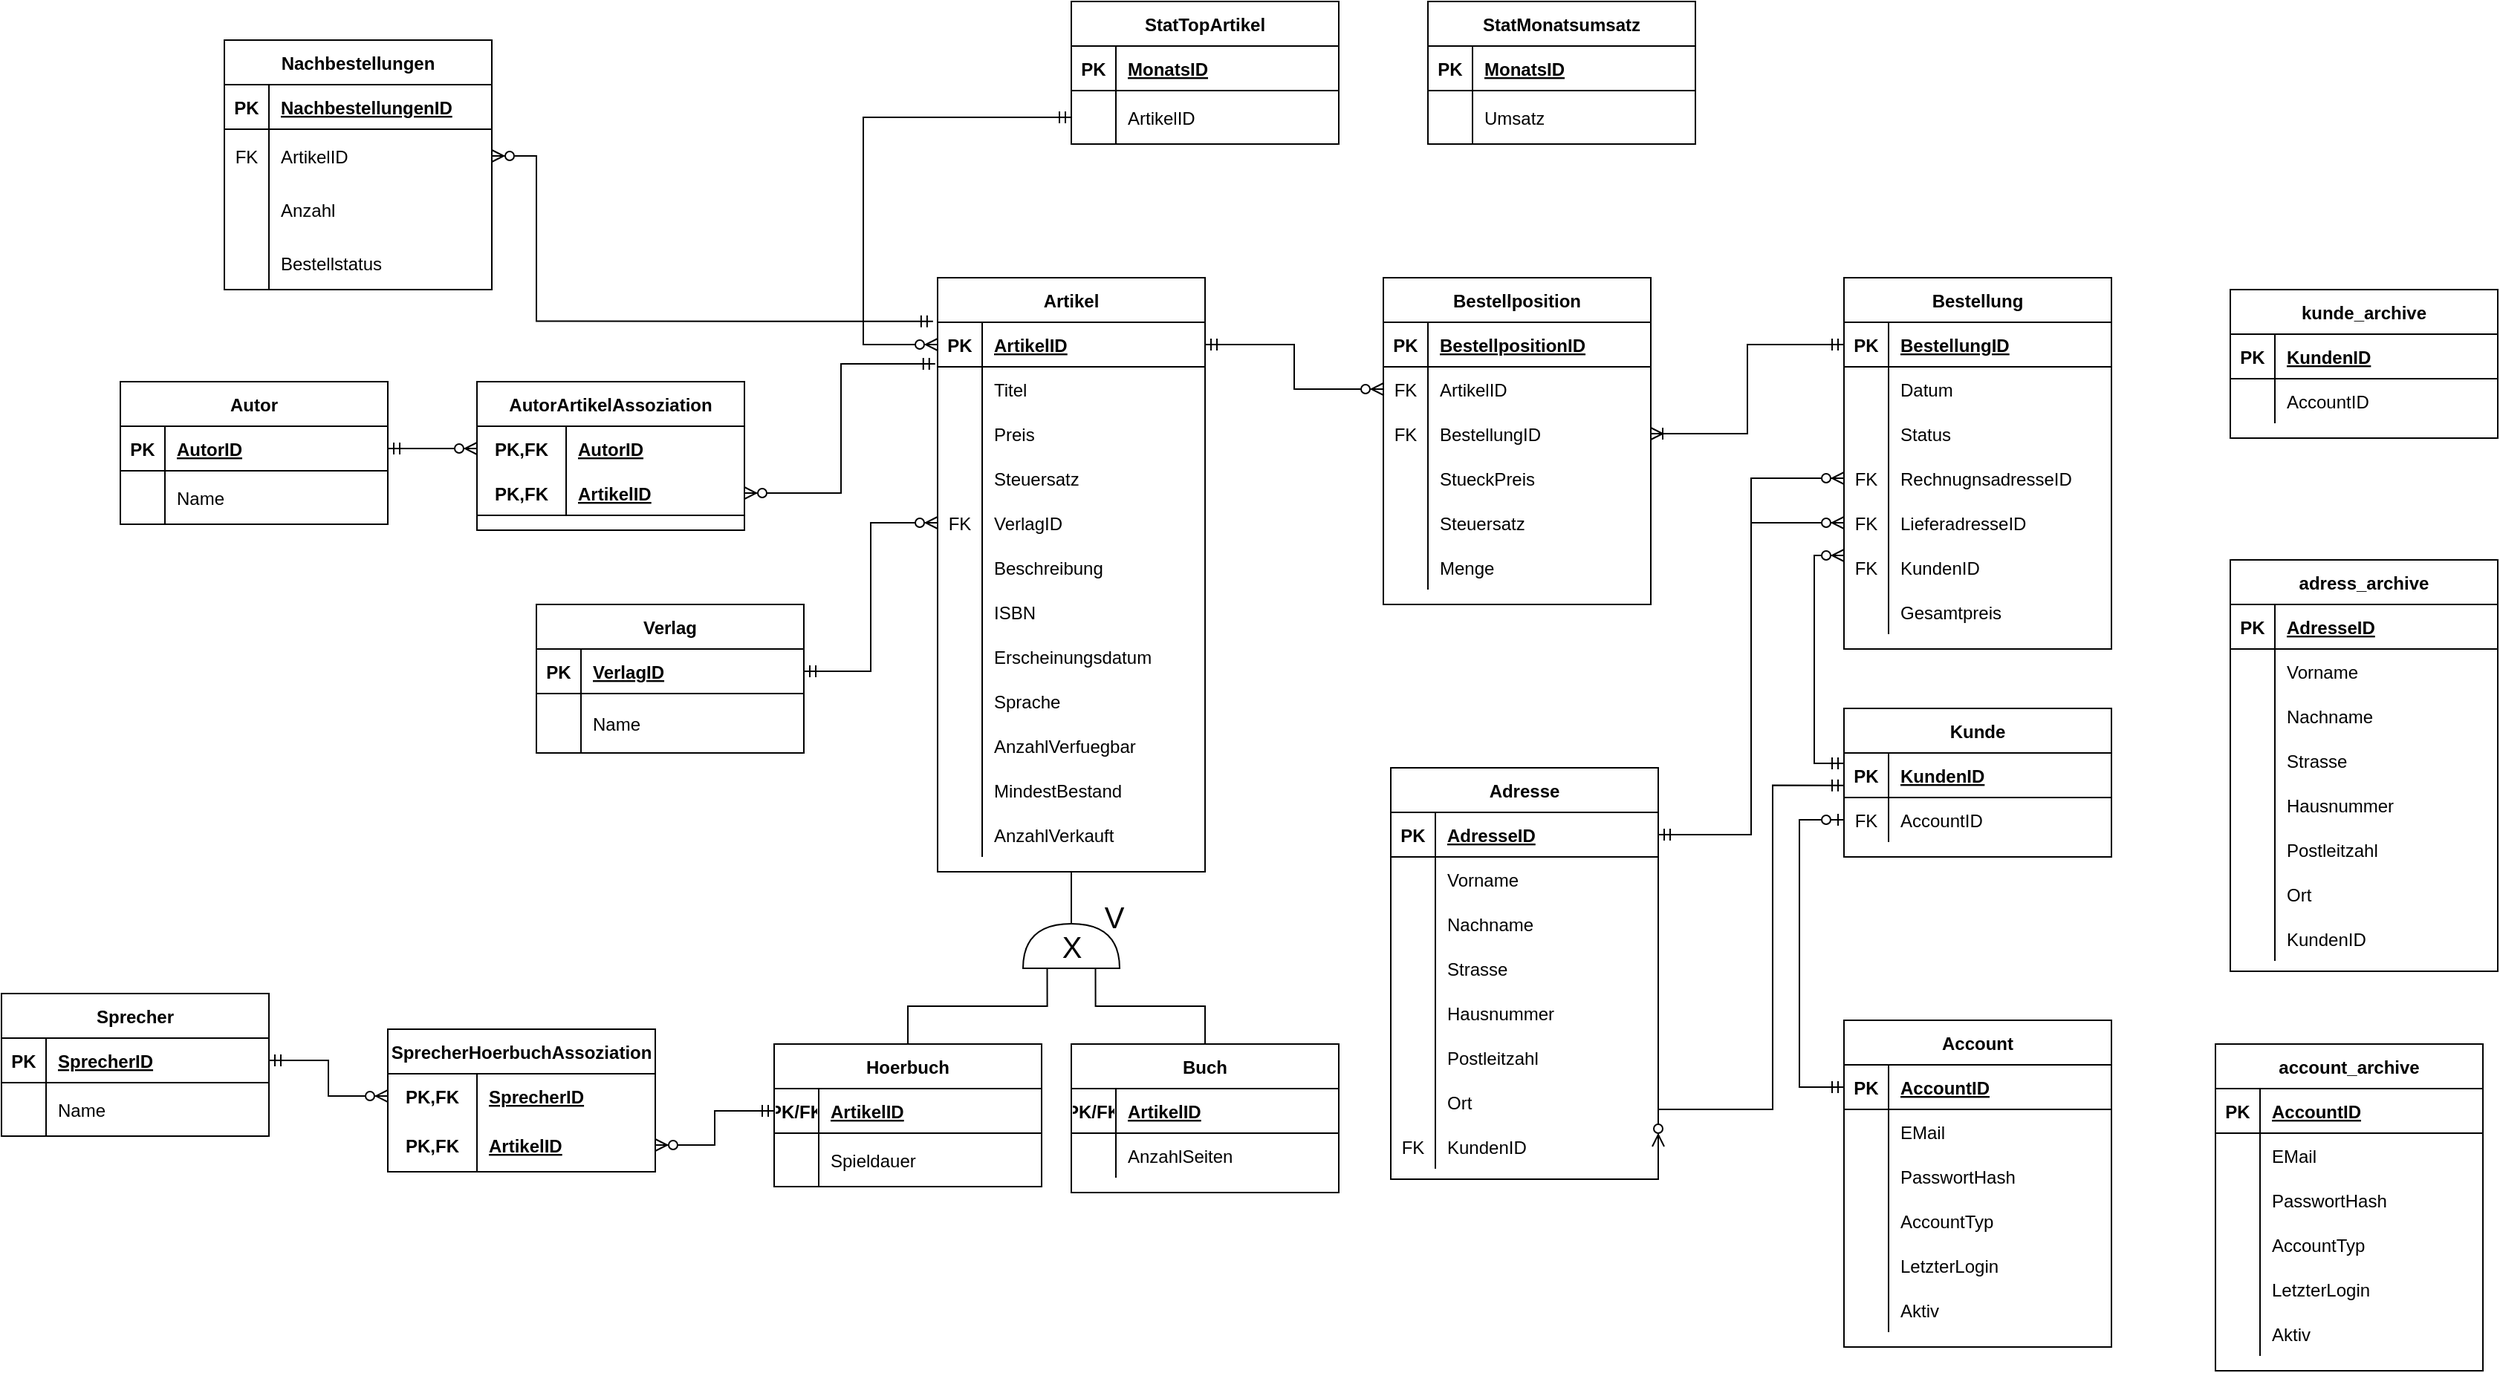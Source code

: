 <mxfile version="18.0.3" type="device"><diagram name="Page-1" id="9f46799a-70d6-7492-0946-bef42562c5a5"><mxGraphModel dx="2762" dy="1682" grid="1" gridSize="10" guides="1" tooltips="1" connect="1" arrows="1" fold="1" page="1" pageScale="1" pageWidth="1100" pageHeight="850" background="none" math="0" shadow="0"><root><mxCell id="0"/><mxCell id="1" parent="0"/><mxCell id="DwqNOVMv9Qm3xg07h4hm-41" value="Artikel" style="shape=table;startSize=30;container=1;collapsible=1;childLayout=tableLayout;fixedRows=1;rowLines=0;fontStyle=1;align=center;resizeLast=1;" parent="1" vertex="1"><mxGeometry x="190" y="90" width="180" height="400" as="geometry"/></mxCell><mxCell id="DwqNOVMv9Qm3xg07h4hm-42" value="" style="shape=tableRow;horizontal=0;startSize=0;swimlaneHead=0;swimlaneBody=0;fillColor=none;collapsible=0;dropTarget=0;points=[[0,0.5],[1,0.5]];portConstraint=eastwest;top=0;left=0;right=0;bottom=1;" parent="DwqNOVMv9Qm3xg07h4hm-41" vertex="1"><mxGeometry y="30" width="180" height="30" as="geometry"/></mxCell><mxCell id="DwqNOVMv9Qm3xg07h4hm-43" value="PK" style="shape=partialRectangle;connectable=0;fillColor=none;top=0;left=0;bottom=0;right=0;fontStyle=1;overflow=hidden;" parent="DwqNOVMv9Qm3xg07h4hm-42" vertex="1"><mxGeometry width="30" height="30" as="geometry"><mxRectangle width="30" height="30" as="alternateBounds"/></mxGeometry></mxCell><mxCell id="DwqNOVMv9Qm3xg07h4hm-44" value="ArtikelID" style="shape=partialRectangle;connectable=0;fillColor=none;top=0;left=0;bottom=0;right=0;align=left;spacingLeft=6;fontStyle=5;overflow=hidden;" parent="DwqNOVMv9Qm3xg07h4hm-42" vertex="1"><mxGeometry x="30" width="150" height="30" as="geometry"><mxRectangle width="150" height="30" as="alternateBounds"/></mxGeometry></mxCell><mxCell id="DwqNOVMv9Qm3xg07h4hm-45" value="" style="shape=tableRow;horizontal=0;startSize=0;swimlaneHead=0;swimlaneBody=0;fillColor=none;collapsible=0;dropTarget=0;points=[[0,0.5],[1,0.5]];portConstraint=eastwest;top=0;left=0;right=0;bottom=0;" parent="DwqNOVMv9Qm3xg07h4hm-41" vertex="1"><mxGeometry y="60" width="180" height="30" as="geometry"/></mxCell><mxCell id="DwqNOVMv9Qm3xg07h4hm-46" value="" style="shape=partialRectangle;connectable=0;fillColor=none;top=0;left=0;bottom=0;right=0;editable=1;overflow=hidden;" parent="DwqNOVMv9Qm3xg07h4hm-45" vertex="1"><mxGeometry width="30" height="30" as="geometry"><mxRectangle width="30" height="30" as="alternateBounds"/></mxGeometry></mxCell><mxCell id="DwqNOVMv9Qm3xg07h4hm-47" value="Titel" style="shape=partialRectangle;connectable=0;fillColor=none;top=0;left=0;bottom=0;right=0;align=left;spacingLeft=6;overflow=hidden;" parent="DwqNOVMv9Qm3xg07h4hm-45" vertex="1"><mxGeometry x="30" width="150" height="30" as="geometry"><mxRectangle width="150" height="30" as="alternateBounds"/></mxGeometry></mxCell><mxCell id="DwqNOVMv9Qm3xg07h4hm-48" value="" style="shape=tableRow;horizontal=0;startSize=0;swimlaneHead=0;swimlaneBody=0;fillColor=none;collapsible=0;dropTarget=0;points=[[0,0.5],[1,0.5]];portConstraint=eastwest;top=0;left=0;right=0;bottom=0;" parent="DwqNOVMv9Qm3xg07h4hm-41" vertex="1"><mxGeometry y="90" width="180" height="30" as="geometry"/></mxCell><mxCell id="DwqNOVMv9Qm3xg07h4hm-49" value="" style="shape=partialRectangle;connectable=0;fillColor=none;top=0;left=0;bottom=0;right=0;editable=1;overflow=hidden;" parent="DwqNOVMv9Qm3xg07h4hm-48" vertex="1"><mxGeometry width="30" height="30" as="geometry"><mxRectangle width="30" height="30" as="alternateBounds"/></mxGeometry></mxCell><mxCell id="DwqNOVMv9Qm3xg07h4hm-50" value="Preis" style="shape=partialRectangle;connectable=0;fillColor=none;top=0;left=0;bottom=0;right=0;align=left;spacingLeft=6;overflow=hidden;" parent="DwqNOVMv9Qm3xg07h4hm-48" vertex="1"><mxGeometry x="30" width="150" height="30" as="geometry"><mxRectangle width="150" height="30" as="alternateBounds"/></mxGeometry></mxCell><mxCell id="DwqNOVMv9Qm3xg07h4hm-311" value="" style="shape=tableRow;horizontal=0;startSize=0;swimlaneHead=0;swimlaneBody=0;fillColor=none;collapsible=0;dropTarget=0;points=[[0,0.5],[1,0.5]];portConstraint=eastwest;top=0;left=0;right=0;bottom=0;" parent="DwqNOVMv9Qm3xg07h4hm-41" vertex="1"><mxGeometry y="120" width="180" height="30" as="geometry"/></mxCell><mxCell id="DwqNOVMv9Qm3xg07h4hm-312" value="" style="shape=partialRectangle;connectable=0;fillColor=none;top=0;left=0;bottom=0;right=0;editable=1;overflow=hidden;" parent="DwqNOVMv9Qm3xg07h4hm-311" vertex="1"><mxGeometry width="30" height="30" as="geometry"><mxRectangle width="30" height="30" as="alternateBounds"/></mxGeometry></mxCell><mxCell id="DwqNOVMv9Qm3xg07h4hm-313" value="Steuersatz" style="shape=partialRectangle;connectable=0;fillColor=none;top=0;left=0;bottom=0;right=0;align=left;spacingLeft=6;overflow=hidden;" parent="DwqNOVMv9Qm3xg07h4hm-311" vertex="1"><mxGeometry x="30" width="150" height="30" as="geometry"><mxRectangle width="150" height="30" as="alternateBounds"/></mxGeometry></mxCell><mxCell id="DwqNOVMv9Qm3xg07h4hm-54" value="" style="shape=tableRow;horizontal=0;startSize=0;swimlaneHead=0;swimlaneBody=0;fillColor=none;collapsible=0;dropTarget=0;points=[[0,0.5],[1,0.5]];portConstraint=eastwest;top=0;left=0;right=0;bottom=0;" parent="DwqNOVMv9Qm3xg07h4hm-41" vertex="1"><mxGeometry y="150" width="180" height="30" as="geometry"/></mxCell><mxCell id="DwqNOVMv9Qm3xg07h4hm-55" value="FK" style="shape=partialRectangle;connectable=0;fillColor=none;top=0;left=0;bottom=0;right=0;editable=1;overflow=hidden;" parent="DwqNOVMv9Qm3xg07h4hm-54" vertex="1"><mxGeometry width="30" height="30" as="geometry"><mxRectangle width="30" height="30" as="alternateBounds"/></mxGeometry></mxCell><mxCell id="DwqNOVMv9Qm3xg07h4hm-56" value="VerlagID" style="shape=partialRectangle;connectable=0;fillColor=none;top=0;left=0;bottom=0;right=0;align=left;spacingLeft=6;overflow=hidden;" parent="DwqNOVMv9Qm3xg07h4hm-54" vertex="1"><mxGeometry x="30" width="150" height="30" as="geometry"><mxRectangle width="150" height="30" as="alternateBounds"/></mxGeometry></mxCell><mxCell id="DwqNOVMv9Qm3xg07h4hm-57" value="" style="shape=tableRow;horizontal=0;startSize=0;swimlaneHead=0;swimlaneBody=0;fillColor=none;collapsible=0;dropTarget=0;points=[[0,0.5],[1,0.5]];portConstraint=eastwest;top=0;left=0;right=0;bottom=0;" parent="DwqNOVMv9Qm3xg07h4hm-41" vertex="1"><mxGeometry y="180" width="180" height="30" as="geometry"/></mxCell><mxCell id="DwqNOVMv9Qm3xg07h4hm-58" value="" style="shape=partialRectangle;connectable=0;fillColor=none;top=0;left=0;bottom=0;right=0;editable=1;overflow=hidden;" parent="DwqNOVMv9Qm3xg07h4hm-57" vertex="1"><mxGeometry width="30" height="30" as="geometry"><mxRectangle width="30" height="30" as="alternateBounds"/></mxGeometry></mxCell><mxCell id="DwqNOVMv9Qm3xg07h4hm-59" value="Beschreibung" style="shape=partialRectangle;connectable=0;fillColor=none;top=0;left=0;bottom=0;right=0;align=left;spacingLeft=6;overflow=hidden;" parent="DwqNOVMv9Qm3xg07h4hm-57" vertex="1"><mxGeometry x="30" width="150" height="30" as="geometry"><mxRectangle width="150" height="30" as="alternateBounds"/></mxGeometry></mxCell><mxCell id="DwqNOVMv9Qm3xg07h4hm-60" value="" style="shape=tableRow;horizontal=0;startSize=0;swimlaneHead=0;swimlaneBody=0;fillColor=none;collapsible=0;dropTarget=0;points=[[0,0.5],[1,0.5]];portConstraint=eastwest;top=0;left=0;right=0;bottom=0;" parent="DwqNOVMv9Qm3xg07h4hm-41" vertex="1"><mxGeometry y="210" width="180" height="30" as="geometry"/></mxCell><mxCell id="DwqNOVMv9Qm3xg07h4hm-61" value="" style="shape=partialRectangle;connectable=0;fillColor=none;top=0;left=0;bottom=0;right=0;editable=1;overflow=hidden;" parent="DwqNOVMv9Qm3xg07h4hm-60" vertex="1"><mxGeometry width="30" height="30" as="geometry"><mxRectangle width="30" height="30" as="alternateBounds"/></mxGeometry></mxCell><mxCell id="DwqNOVMv9Qm3xg07h4hm-62" value="ISBN" style="shape=partialRectangle;connectable=0;fillColor=none;top=0;left=0;bottom=0;right=0;align=left;spacingLeft=6;overflow=hidden;" parent="DwqNOVMv9Qm3xg07h4hm-60" vertex="1"><mxGeometry x="30" width="150" height="30" as="geometry"><mxRectangle width="150" height="30" as="alternateBounds"/></mxGeometry></mxCell><mxCell id="_Ptw6xubz1WOJnl3ypWV-29" value="" style="shape=tableRow;horizontal=0;startSize=0;swimlaneHead=0;swimlaneBody=0;fillColor=none;collapsible=0;dropTarget=0;points=[[0,0.5],[1,0.5]];portConstraint=eastwest;top=0;left=0;right=0;bottom=0;" parent="DwqNOVMv9Qm3xg07h4hm-41" vertex="1"><mxGeometry y="240" width="180" height="30" as="geometry"/></mxCell><mxCell id="_Ptw6xubz1WOJnl3ypWV-30" value="" style="shape=partialRectangle;connectable=0;fillColor=none;top=0;left=0;bottom=0;right=0;editable=1;overflow=hidden;" parent="_Ptw6xubz1WOJnl3ypWV-29" vertex="1"><mxGeometry width="30" height="30" as="geometry"><mxRectangle width="30" height="30" as="alternateBounds"/></mxGeometry></mxCell><mxCell id="_Ptw6xubz1WOJnl3ypWV-31" value="Erscheinungsdatum" style="shape=partialRectangle;connectable=0;fillColor=none;top=0;left=0;bottom=0;right=0;align=left;spacingLeft=6;overflow=hidden;" parent="_Ptw6xubz1WOJnl3ypWV-29" vertex="1"><mxGeometry x="30" width="150" height="30" as="geometry"><mxRectangle width="150" height="30" as="alternateBounds"/></mxGeometry></mxCell><mxCell id="_Ptw6xubz1WOJnl3ypWV-32" value="" style="shape=tableRow;horizontal=0;startSize=0;swimlaneHead=0;swimlaneBody=0;fillColor=none;collapsible=0;dropTarget=0;points=[[0,0.5],[1,0.5]];portConstraint=eastwest;top=0;left=0;right=0;bottom=0;" parent="DwqNOVMv9Qm3xg07h4hm-41" vertex="1"><mxGeometry y="270" width="180" height="30" as="geometry"/></mxCell><mxCell id="_Ptw6xubz1WOJnl3ypWV-33" value="" style="shape=partialRectangle;connectable=0;fillColor=none;top=0;left=0;bottom=0;right=0;editable=1;overflow=hidden;" parent="_Ptw6xubz1WOJnl3ypWV-32" vertex="1"><mxGeometry width="30" height="30" as="geometry"><mxRectangle width="30" height="30" as="alternateBounds"/></mxGeometry></mxCell><mxCell id="_Ptw6xubz1WOJnl3ypWV-34" value="Sprache" style="shape=partialRectangle;connectable=0;fillColor=none;top=0;left=0;bottom=0;right=0;align=left;spacingLeft=6;overflow=hidden;" parent="_Ptw6xubz1WOJnl3ypWV-32" vertex="1"><mxGeometry x="30" width="150" height="30" as="geometry"><mxRectangle width="150" height="30" as="alternateBounds"/></mxGeometry></mxCell><mxCell id="_Ptw6xubz1WOJnl3ypWV-125" value="" style="shape=tableRow;horizontal=0;startSize=0;swimlaneHead=0;swimlaneBody=0;fillColor=none;collapsible=0;dropTarget=0;points=[[0,0.5],[1,0.5]];portConstraint=eastwest;top=0;left=0;right=0;bottom=0;" parent="DwqNOVMv9Qm3xg07h4hm-41" vertex="1"><mxGeometry y="300" width="180" height="30" as="geometry"/></mxCell><mxCell id="_Ptw6xubz1WOJnl3ypWV-126" value="" style="shape=partialRectangle;connectable=0;fillColor=none;top=0;left=0;bottom=0;right=0;editable=1;overflow=hidden;" parent="_Ptw6xubz1WOJnl3ypWV-125" vertex="1"><mxGeometry width="30" height="30" as="geometry"><mxRectangle width="30" height="30" as="alternateBounds"/></mxGeometry></mxCell><mxCell id="_Ptw6xubz1WOJnl3ypWV-127" value="AnzahlVerfuegbar" style="shape=partialRectangle;connectable=0;fillColor=none;top=0;left=0;bottom=0;right=0;align=left;spacingLeft=6;overflow=hidden;" parent="_Ptw6xubz1WOJnl3ypWV-125" vertex="1"><mxGeometry x="30" width="150" height="30" as="geometry"><mxRectangle width="150" height="30" as="alternateBounds"/></mxGeometry></mxCell><mxCell id="35xyCiqC6zG6xR8JE-s9-1" value="" style="shape=tableRow;horizontal=0;startSize=0;swimlaneHead=0;swimlaneBody=0;fillColor=none;collapsible=0;dropTarget=0;points=[[0,0.5],[1,0.5]];portConstraint=eastwest;top=0;left=0;right=0;bottom=0;" parent="DwqNOVMv9Qm3xg07h4hm-41" vertex="1"><mxGeometry y="330" width="180" height="30" as="geometry"/></mxCell><mxCell id="35xyCiqC6zG6xR8JE-s9-2" value="" style="shape=partialRectangle;connectable=0;fillColor=none;top=0;left=0;bottom=0;right=0;editable=1;overflow=hidden;" parent="35xyCiqC6zG6xR8JE-s9-1" vertex="1"><mxGeometry width="30" height="30" as="geometry"><mxRectangle width="30" height="30" as="alternateBounds"/></mxGeometry></mxCell><mxCell id="35xyCiqC6zG6xR8JE-s9-3" value="MindestBestand" style="shape=partialRectangle;connectable=0;fillColor=none;top=0;left=0;bottom=0;right=0;align=left;spacingLeft=6;overflow=hidden;" parent="35xyCiqC6zG6xR8JE-s9-1" vertex="1"><mxGeometry x="30" width="150" height="30" as="geometry"><mxRectangle width="150" height="30" as="alternateBounds"/></mxGeometry></mxCell><mxCell id="IBBIQn2ifLGHN9YygqGy-1" value="" style="shape=tableRow;horizontal=0;startSize=0;swimlaneHead=0;swimlaneBody=0;fillColor=none;collapsible=0;dropTarget=0;points=[[0,0.5],[1,0.5]];portConstraint=eastwest;top=0;left=0;right=0;bottom=0;" parent="DwqNOVMv9Qm3xg07h4hm-41" vertex="1"><mxGeometry y="360" width="180" height="30" as="geometry"/></mxCell><mxCell id="IBBIQn2ifLGHN9YygqGy-2" value="" style="shape=partialRectangle;connectable=0;fillColor=none;top=0;left=0;bottom=0;right=0;editable=1;overflow=hidden;" parent="IBBIQn2ifLGHN9YygqGy-1" vertex="1"><mxGeometry width="30" height="30" as="geometry"><mxRectangle width="30" height="30" as="alternateBounds"/></mxGeometry></mxCell><mxCell id="IBBIQn2ifLGHN9YygqGy-3" value="AnzahlVerkauft" style="shape=partialRectangle;connectable=0;fillColor=none;top=0;left=0;bottom=0;right=0;align=left;spacingLeft=6;overflow=hidden;" parent="IBBIQn2ifLGHN9YygqGy-1" vertex="1"><mxGeometry x="30" width="150" height="30" as="geometry"><mxRectangle width="150" height="30" as="alternateBounds"/></mxGeometry></mxCell><mxCell id="DwqNOVMv9Qm3xg07h4hm-66" value="Buch" style="shape=table;startSize=30;container=1;collapsible=1;childLayout=tableLayout;fixedRows=1;rowLines=0;fontStyle=1;align=center;resizeLast=1;" parent="1" vertex="1"><mxGeometry x="280" y="606" width="180" height="100" as="geometry"/></mxCell><mxCell id="DwqNOVMv9Qm3xg07h4hm-67" value="" style="shape=tableRow;horizontal=0;startSize=0;swimlaneHead=0;swimlaneBody=0;fillColor=none;collapsible=0;dropTarget=0;points=[[0,0.5],[1,0.5]];portConstraint=eastwest;top=0;left=0;right=0;bottom=1;" parent="DwqNOVMv9Qm3xg07h4hm-66" vertex="1"><mxGeometry y="30" width="180" height="30" as="geometry"/></mxCell><mxCell id="DwqNOVMv9Qm3xg07h4hm-68" value="PK/FK" style="shape=partialRectangle;connectable=0;fillColor=none;top=0;left=0;bottom=0;right=0;fontStyle=1;overflow=hidden;" parent="DwqNOVMv9Qm3xg07h4hm-67" vertex="1"><mxGeometry width="30" height="30" as="geometry"><mxRectangle width="30" height="30" as="alternateBounds"/></mxGeometry></mxCell><mxCell id="DwqNOVMv9Qm3xg07h4hm-69" value="ArtikelID" style="shape=partialRectangle;connectable=0;fillColor=none;top=0;left=0;bottom=0;right=0;align=left;spacingLeft=6;fontStyle=5;overflow=hidden;" parent="DwqNOVMv9Qm3xg07h4hm-67" vertex="1"><mxGeometry x="30" width="150" height="30" as="geometry"><mxRectangle width="150" height="30" as="alternateBounds"/></mxGeometry></mxCell><mxCell id="DwqNOVMv9Qm3xg07h4hm-73" value="" style="shape=tableRow;horizontal=0;startSize=0;swimlaneHead=0;swimlaneBody=0;fillColor=none;collapsible=0;dropTarget=0;points=[[0,0.5],[1,0.5]];portConstraint=eastwest;top=0;left=0;right=0;bottom=0;" parent="DwqNOVMv9Qm3xg07h4hm-66" vertex="1"><mxGeometry y="60" width="180" height="30" as="geometry"/></mxCell><mxCell id="DwqNOVMv9Qm3xg07h4hm-74" value="" style="shape=partialRectangle;connectable=0;fillColor=none;top=0;left=0;bottom=0;right=0;editable=1;overflow=hidden;" parent="DwqNOVMv9Qm3xg07h4hm-73" vertex="1"><mxGeometry width="30" height="30" as="geometry"><mxRectangle width="30" height="30" as="alternateBounds"/></mxGeometry></mxCell><mxCell id="DwqNOVMv9Qm3xg07h4hm-75" value="AnzahlSeiten" style="shape=partialRectangle;connectable=0;fillColor=none;top=0;left=0;bottom=0;right=0;align=left;spacingLeft=6;overflow=hidden;" parent="DwqNOVMv9Qm3xg07h4hm-73" vertex="1"><mxGeometry x="30" width="150" height="30" as="geometry"><mxRectangle width="150" height="30" as="alternateBounds"/></mxGeometry></mxCell><mxCell id="DwqNOVMv9Qm3xg07h4hm-92" value="Hoerbuch" style="shape=table;startSize=30;container=1;collapsible=1;childLayout=tableLayout;fixedRows=1;rowLines=0;fontStyle=1;align=center;resizeLast=1;" parent="1" vertex="1"><mxGeometry x="80" y="606" width="180" height="96" as="geometry"/></mxCell><mxCell id="DwqNOVMv9Qm3xg07h4hm-93" value="" style="shape=tableRow;horizontal=0;startSize=0;swimlaneHead=0;swimlaneBody=0;fillColor=none;collapsible=0;dropTarget=0;points=[[0,0.5],[1,0.5]];portConstraint=eastwest;top=0;left=0;right=0;bottom=1;" parent="DwqNOVMv9Qm3xg07h4hm-92" vertex="1"><mxGeometry y="30" width="180" height="30" as="geometry"/></mxCell><mxCell id="DwqNOVMv9Qm3xg07h4hm-94" value="PK/FK" style="shape=partialRectangle;connectable=0;fillColor=none;top=0;left=0;bottom=0;right=0;fontStyle=1;overflow=hidden;" parent="DwqNOVMv9Qm3xg07h4hm-93" vertex="1"><mxGeometry width="30" height="30" as="geometry"><mxRectangle width="30" height="30" as="alternateBounds"/></mxGeometry></mxCell><mxCell id="DwqNOVMv9Qm3xg07h4hm-95" value="ArtikelID" style="shape=partialRectangle;connectable=0;fillColor=none;top=0;left=0;bottom=0;right=0;align=left;spacingLeft=6;fontStyle=5;overflow=hidden;" parent="DwqNOVMv9Qm3xg07h4hm-93" vertex="1"><mxGeometry x="30" width="150" height="30" as="geometry"><mxRectangle width="150" height="30" as="alternateBounds"/></mxGeometry></mxCell><mxCell id="DwqNOVMv9Qm3xg07h4hm-99" value="" style="shape=tableRow;horizontal=0;startSize=0;swimlaneHead=0;swimlaneBody=0;fillColor=none;collapsible=0;dropTarget=0;points=[[0,0.5],[1,0.5]];portConstraint=eastwest;top=0;left=0;right=0;bottom=0;" parent="DwqNOVMv9Qm3xg07h4hm-92" vertex="1"><mxGeometry y="60" width="180" height="36" as="geometry"/></mxCell><mxCell id="DwqNOVMv9Qm3xg07h4hm-100" value="" style="shape=partialRectangle;connectable=0;fillColor=none;top=0;left=0;bottom=0;right=0;editable=1;overflow=hidden;" parent="DwqNOVMv9Qm3xg07h4hm-99" vertex="1"><mxGeometry width="30" height="36" as="geometry"><mxRectangle width="30" height="36" as="alternateBounds"/></mxGeometry></mxCell><mxCell id="DwqNOVMv9Qm3xg07h4hm-101" value="Spieldauer" style="shape=partialRectangle;connectable=0;fillColor=none;top=0;left=0;bottom=0;right=0;align=left;spacingLeft=6;overflow=hidden;" parent="DwqNOVMv9Qm3xg07h4hm-99" vertex="1"><mxGeometry x="30" width="150" height="36" as="geometry"><mxRectangle width="150" height="36" as="alternateBounds"/></mxGeometry></mxCell><mxCell id="_Ptw6xubz1WOJnl3ypWV-1" value="Sprecher" style="shape=table;startSize=30;container=1;collapsible=1;childLayout=tableLayout;fixedRows=1;rowLines=0;fontStyle=1;align=center;resizeLast=1;" parent="1" vertex="1"><mxGeometry x="-440" y="572" width="180" height="96" as="geometry"/></mxCell><mxCell id="_Ptw6xubz1WOJnl3ypWV-2" value="" style="shape=tableRow;horizontal=0;startSize=0;swimlaneHead=0;swimlaneBody=0;fillColor=none;collapsible=0;dropTarget=0;points=[[0,0.5],[1,0.5]];portConstraint=eastwest;top=0;left=0;right=0;bottom=1;" parent="_Ptw6xubz1WOJnl3ypWV-1" vertex="1"><mxGeometry y="30" width="180" height="30" as="geometry"/></mxCell><mxCell id="_Ptw6xubz1WOJnl3ypWV-3" value="PK" style="shape=partialRectangle;connectable=0;fillColor=none;top=0;left=0;bottom=0;right=0;fontStyle=1;overflow=hidden;" parent="_Ptw6xubz1WOJnl3ypWV-2" vertex="1"><mxGeometry width="30" height="30" as="geometry"><mxRectangle width="30" height="30" as="alternateBounds"/></mxGeometry></mxCell><mxCell id="_Ptw6xubz1WOJnl3ypWV-4" value="SprecherID" style="shape=partialRectangle;connectable=0;fillColor=none;top=0;left=0;bottom=0;right=0;align=left;spacingLeft=6;fontStyle=5;overflow=hidden;" parent="_Ptw6xubz1WOJnl3ypWV-2" vertex="1"><mxGeometry x="30" width="150" height="30" as="geometry"><mxRectangle width="150" height="30" as="alternateBounds"/></mxGeometry></mxCell><mxCell id="_Ptw6xubz1WOJnl3ypWV-8" value="" style="shape=tableRow;horizontal=0;startSize=0;swimlaneHead=0;swimlaneBody=0;fillColor=none;collapsible=0;dropTarget=0;points=[[0,0.5],[1,0.5]];portConstraint=eastwest;top=0;left=0;right=0;bottom=0;" parent="_Ptw6xubz1WOJnl3ypWV-1" vertex="1"><mxGeometry y="60" width="180" height="36" as="geometry"/></mxCell><mxCell id="_Ptw6xubz1WOJnl3ypWV-9" value="" style="shape=partialRectangle;connectable=0;fillColor=none;top=0;left=0;bottom=0;right=0;editable=1;overflow=hidden;" parent="_Ptw6xubz1WOJnl3ypWV-8" vertex="1"><mxGeometry width="30" height="36" as="geometry"><mxRectangle width="30" height="36" as="alternateBounds"/></mxGeometry></mxCell><mxCell id="_Ptw6xubz1WOJnl3ypWV-10" value="Name" style="shape=partialRectangle;connectable=0;fillColor=none;top=0;left=0;bottom=0;right=0;align=left;spacingLeft=6;overflow=hidden;" parent="_Ptw6xubz1WOJnl3ypWV-8" vertex="1"><mxGeometry x="30" width="150" height="36" as="geometry"><mxRectangle width="150" height="36" as="alternateBounds"/></mxGeometry></mxCell><mxCell id="_Ptw6xubz1WOJnl3ypWV-35" value="Verlag" style="shape=table;startSize=30;container=1;collapsible=1;childLayout=tableLayout;fixedRows=1;rowLines=0;fontStyle=1;align=center;resizeLast=1;" parent="1" vertex="1"><mxGeometry x="-80" y="310" width="180" height="100" as="geometry"/></mxCell><mxCell id="_Ptw6xubz1WOJnl3ypWV-36" value="" style="shape=tableRow;horizontal=0;startSize=0;swimlaneHead=0;swimlaneBody=0;fillColor=none;collapsible=0;dropTarget=0;points=[[0,0.5],[1,0.5]];portConstraint=eastwest;top=0;left=0;right=0;bottom=1;" parent="_Ptw6xubz1WOJnl3ypWV-35" vertex="1"><mxGeometry y="30" width="180" height="30" as="geometry"/></mxCell><mxCell id="_Ptw6xubz1WOJnl3ypWV-37" value="PK" style="shape=partialRectangle;connectable=0;fillColor=none;top=0;left=0;bottom=0;right=0;fontStyle=1;overflow=hidden;" parent="_Ptw6xubz1WOJnl3ypWV-36" vertex="1"><mxGeometry width="30" height="30" as="geometry"><mxRectangle width="30" height="30" as="alternateBounds"/></mxGeometry></mxCell><mxCell id="_Ptw6xubz1WOJnl3ypWV-38" value="VerlagID" style="shape=partialRectangle;connectable=0;fillColor=none;top=0;left=0;bottom=0;right=0;align=left;spacingLeft=6;fontStyle=5;overflow=hidden;" parent="_Ptw6xubz1WOJnl3ypWV-36" vertex="1"><mxGeometry x="30" width="150" height="30" as="geometry"><mxRectangle width="150" height="30" as="alternateBounds"/></mxGeometry></mxCell><mxCell id="_Ptw6xubz1WOJnl3ypWV-39" value="" style="shape=tableRow;horizontal=0;startSize=0;swimlaneHead=0;swimlaneBody=0;fillColor=none;collapsible=0;dropTarget=0;points=[[0,0.5],[1,0.5]];portConstraint=eastwest;top=0;left=0;right=0;bottom=0;" parent="_Ptw6xubz1WOJnl3ypWV-35" vertex="1"><mxGeometry y="60" width="180" height="40" as="geometry"/></mxCell><mxCell id="_Ptw6xubz1WOJnl3ypWV-40" value="" style="shape=partialRectangle;connectable=0;fillColor=none;top=0;left=0;bottom=0;right=0;editable=1;overflow=hidden;" parent="_Ptw6xubz1WOJnl3ypWV-39" vertex="1"><mxGeometry width="30" height="40" as="geometry"><mxRectangle width="30" height="40" as="alternateBounds"/></mxGeometry></mxCell><mxCell id="_Ptw6xubz1WOJnl3ypWV-41" value="Name" style="shape=partialRectangle;connectable=0;fillColor=none;top=0;left=0;bottom=0;right=0;align=left;spacingLeft=6;overflow=hidden;" parent="_Ptw6xubz1WOJnl3ypWV-39" vertex="1"><mxGeometry x="30" width="150" height="40" as="geometry"><mxRectangle width="150" height="40" as="alternateBounds"/></mxGeometry></mxCell><mxCell id="_Ptw6xubz1WOJnl3ypWV-85" value="Autor" style="shape=table;startSize=30;container=1;collapsible=1;childLayout=tableLayout;fixedRows=1;rowLines=0;fontStyle=1;align=center;resizeLast=1;" parent="1" vertex="1"><mxGeometry x="-360" y="160" width="180" height="96" as="geometry"/></mxCell><mxCell id="_Ptw6xubz1WOJnl3ypWV-86" value="" style="shape=tableRow;horizontal=0;startSize=0;swimlaneHead=0;swimlaneBody=0;fillColor=none;collapsible=0;dropTarget=0;points=[[0,0.5],[1,0.5]];portConstraint=eastwest;top=0;left=0;right=0;bottom=1;" parent="_Ptw6xubz1WOJnl3ypWV-85" vertex="1"><mxGeometry y="30" width="180" height="30" as="geometry"/></mxCell><mxCell id="_Ptw6xubz1WOJnl3ypWV-87" value="PK" style="shape=partialRectangle;connectable=0;fillColor=none;top=0;left=0;bottom=0;right=0;fontStyle=1;overflow=hidden;" parent="_Ptw6xubz1WOJnl3ypWV-86" vertex="1"><mxGeometry width="30" height="30" as="geometry"><mxRectangle width="30" height="30" as="alternateBounds"/></mxGeometry></mxCell><mxCell id="_Ptw6xubz1WOJnl3ypWV-88" value="AutorID" style="shape=partialRectangle;connectable=0;fillColor=none;top=0;left=0;bottom=0;right=0;align=left;spacingLeft=6;fontStyle=5;overflow=hidden;" parent="_Ptw6xubz1WOJnl3ypWV-86" vertex="1"><mxGeometry x="30" width="150" height="30" as="geometry"><mxRectangle width="150" height="30" as="alternateBounds"/></mxGeometry></mxCell><mxCell id="_Ptw6xubz1WOJnl3ypWV-89" value="" style="shape=tableRow;horizontal=0;startSize=0;swimlaneHead=0;swimlaneBody=0;fillColor=none;collapsible=0;dropTarget=0;points=[[0,0.5],[1,0.5]];portConstraint=eastwest;top=0;left=0;right=0;bottom=0;" parent="_Ptw6xubz1WOJnl3ypWV-85" vertex="1"><mxGeometry y="60" width="180" height="36" as="geometry"/></mxCell><mxCell id="_Ptw6xubz1WOJnl3ypWV-90" value="" style="shape=partialRectangle;connectable=0;fillColor=none;top=0;left=0;bottom=0;right=0;editable=1;overflow=hidden;" parent="_Ptw6xubz1WOJnl3ypWV-89" vertex="1"><mxGeometry width="30" height="36" as="geometry"><mxRectangle width="30" height="36" as="alternateBounds"/></mxGeometry></mxCell><mxCell id="_Ptw6xubz1WOJnl3ypWV-91" value="Name" style="shape=partialRectangle;connectable=0;fillColor=none;top=0;left=0;bottom=0;right=0;align=left;spacingLeft=6;overflow=hidden;" parent="_Ptw6xubz1WOJnl3ypWV-89" vertex="1"><mxGeometry x="30" width="150" height="36" as="geometry"><mxRectangle width="150" height="36" as="alternateBounds"/></mxGeometry></mxCell><mxCell id="_Ptw6xubz1WOJnl3ypWV-123" value="" style="edgeStyle=orthogonalEdgeStyle;fontSize=12;html=1;endArrow=ERzeroToMany;startArrow=ERmandOne;rounded=0;entryX=0;entryY=0.5;entryDx=0;entryDy=0;exitX=1;exitY=0.5;exitDx=0;exitDy=0;" parent="1" source="_Ptw6xubz1WOJnl3ypWV-36" target="DwqNOVMv9Qm3xg07h4hm-54" edge="1"><mxGeometry width="100" height="100" relative="1" as="geometry"><mxPoint x="70" y="475" as="sourcePoint"/><mxPoint x="170" y="375" as="targetPoint"/></mxGeometry></mxCell><mxCell id="_Ptw6xubz1WOJnl3ypWV-128" value="Bestellposition" style="shape=table;startSize=30;container=1;collapsible=1;childLayout=tableLayout;fixedRows=1;rowLines=0;fontStyle=1;align=center;resizeLast=1;" parent="1" vertex="1"><mxGeometry x="490" y="90" width="180" height="220" as="geometry"/></mxCell><mxCell id="_Ptw6xubz1WOJnl3ypWV-129" value="" style="shape=tableRow;horizontal=0;startSize=0;swimlaneHead=0;swimlaneBody=0;fillColor=none;collapsible=0;dropTarget=0;points=[[0,0.5],[1,0.5]];portConstraint=eastwest;top=0;left=0;right=0;bottom=1;" parent="_Ptw6xubz1WOJnl3ypWV-128" vertex="1"><mxGeometry y="30" width="180" height="30" as="geometry"/></mxCell><mxCell id="_Ptw6xubz1WOJnl3ypWV-130" value="PK" style="shape=partialRectangle;connectable=0;fillColor=none;top=0;left=0;bottom=0;right=0;fontStyle=1;overflow=hidden;" parent="_Ptw6xubz1WOJnl3ypWV-129" vertex="1"><mxGeometry width="30" height="30" as="geometry"><mxRectangle width="30" height="30" as="alternateBounds"/></mxGeometry></mxCell><mxCell id="_Ptw6xubz1WOJnl3ypWV-131" value="BestellpositionID" style="shape=partialRectangle;connectable=0;fillColor=none;top=0;left=0;bottom=0;right=0;align=left;spacingLeft=6;fontStyle=5;overflow=hidden;" parent="_Ptw6xubz1WOJnl3ypWV-129" vertex="1"><mxGeometry x="30" width="150" height="30" as="geometry"><mxRectangle width="150" height="30" as="alternateBounds"/></mxGeometry></mxCell><mxCell id="_Ptw6xubz1WOJnl3ypWV-132" value="" style="shape=tableRow;horizontal=0;startSize=0;swimlaneHead=0;swimlaneBody=0;fillColor=none;collapsible=0;dropTarget=0;points=[[0,0.5],[1,0.5]];portConstraint=eastwest;top=0;left=0;right=0;bottom=0;" parent="_Ptw6xubz1WOJnl3ypWV-128" vertex="1"><mxGeometry y="60" width="180" height="30" as="geometry"/></mxCell><mxCell id="_Ptw6xubz1WOJnl3ypWV-133" value="FK" style="shape=partialRectangle;connectable=0;fillColor=none;top=0;left=0;bottom=0;right=0;editable=1;overflow=hidden;" parent="_Ptw6xubz1WOJnl3ypWV-132" vertex="1"><mxGeometry width="30" height="30" as="geometry"><mxRectangle width="30" height="30" as="alternateBounds"/></mxGeometry></mxCell><mxCell id="_Ptw6xubz1WOJnl3ypWV-134" value="ArtikelID" style="shape=partialRectangle;connectable=0;fillColor=none;top=0;left=0;bottom=0;right=0;align=left;spacingLeft=6;overflow=hidden;" parent="_Ptw6xubz1WOJnl3ypWV-132" vertex="1"><mxGeometry x="30" width="150" height="30" as="geometry"><mxRectangle width="150" height="30" as="alternateBounds"/></mxGeometry></mxCell><mxCell id="_Ptw6xubz1WOJnl3ypWV-135" value="" style="shape=tableRow;horizontal=0;startSize=0;swimlaneHead=0;swimlaneBody=0;fillColor=none;collapsible=0;dropTarget=0;points=[[0,0.5],[1,0.5]];portConstraint=eastwest;top=0;left=0;right=0;bottom=0;" parent="_Ptw6xubz1WOJnl3ypWV-128" vertex="1"><mxGeometry y="90" width="180" height="30" as="geometry"/></mxCell><mxCell id="_Ptw6xubz1WOJnl3ypWV-136" value="FK" style="shape=partialRectangle;connectable=0;fillColor=none;top=0;left=0;bottom=0;right=0;editable=1;overflow=hidden;" parent="_Ptw6xubz1WOJnl3ypWV-135" vertex="1"><mxGeometry width="30" height="30" as="geometry"><mxRectangle width="30" height="30" as="alternateBounds"/></mxGeometry></mxCell><mxCell id="_Ptw6xubz1WOJnl3ypWV-137" value="BestellungID" style="shape=partialRectangle;connectable=0;fillColor=none;top=0;left=0;bottom=0;right=0;align=left;spacingLeft=6;overflow=hidden;" parent="_Ptw6xubz1WOJnl3ypWV-135" vertex="1"><mxGeometry x="30" width="150" height="30" as="geometry"><mxRectangle width="150" height="30" as="alternateBounds"/></mxGeometry></mxCell><mxCell id="_Ptw6xubz1WOJnl3ypWV-138" value="" style="shape=tableRow;horizontal=0;startSize=0;swimlaneHead=0;swimlaneBody=0;fillColor=none;collapsible=0;dropTarget=0;points=[[0,0.5],[1,0.5]];portConstraint=eastwest;top=0;left=0;right=0;bottom=0;" parent="_Ptw6xubz1WOJnl3ypWV-128" vertex="1"><mxGeometry y="120" width="180" height="30" as="geometry"/></mxCell><mxCell id="_Ptw6xubz1WOJnl3ypWV-139" value="" style="shape=partialRectangle;connectable=0;fillColor=none;top=0;left=0;bottom=0;right=0;editable=1;overflow=hidden;" parent="_Ptw6xubz1WOJnl3ypWV-138" vertex="1"><mxGeometry width="30" height="30" as="geometry"><mxRectangle width="30" height="30" as="alternateBounds"/></mxGeometry></mxCell><mxCell id="_Ptw6xubz1WOJnl3ypWV-140" value="StueckPreis" style="shape=partialRectangle;connectable=0;fillColor=none;top=0;left=0;bottom=0;right=0;align=left;spacingLeft=6;overflow=hidden;" parent="_Ptw6xubz1WOJnl3ypWV-138" vertex="1"><mxGeometry x="30" width="150" height="30" as="geometry"><mxRectangle width="150" height="30" as="alternateBounds"/></mxGeometry></mxCell><mxCell id="_Ptw6xubz1WOJnl3ypWV-154" value="" style="shape=tableRow;horizontal=0;startSize=0;swimlaneHead=0;swimlaneBody=0;fillColor=none;collapsible=0;dropTarget=0;points=[[0,0.5],[1,0.5]];portConstraint=eastwest;top=0;left=0;right=0;bottom=0;" parent="_Ptw6xubz1WOJnl3ypWV-128" vertex="1"><mxGeometry y="150" width="180" height="30" as="geometry"/></mxCell><mxCell id="_Ptw6xubz1WOJnl3ypWV-155" value="" style="shape=partialRectangle;connectable=0;fillColor=none;top=0;left=0;bottom=0;right=0;editable=1;overflow=hidden;" parent="_Ptw6xubz1WOJnl3ypWV-154" vertex="1"><mxGeometry width="30" height="30" as="geometry"><mxRectangle width="30" height="30" as="alternateBounds"/></mxGeometry></mxCell><mxCell id="_Ptw6xubz1WOJnl3ypWV-156" value="Steuersatz" style="shape=partialRectangle;connectable=0;fillColor=none;top=0;left=0;bottom=0;right=0;align=left;spacingLeft=6;overflow=hidden;" parent="_Ptw6xubz1WOJnl3ypWV-154" vertex="1"><mxGeometry x="30" width="150" height="30" as="geometry"><mxRectangle width="150" height="30" as="alternateBounds"/></mxGeometry></mxCell><mxCell id="_Ptw6xubz1WOJnl3ypWV-157" value="" style="shape=tableRow;horizontal=0;startSize=0;swimlaneHead=0;swimlaneBody=0;fillColor=none;collapsible=0;dropTarget=0;points=[[0,0.5],[1,0.5]];portConstraint=eastwest;top=0;left=0;right=0;bottom=0;" parent="_Ptw6xubz1WOJnl3ypWV-128" vertex="1"><mxGeometry y="180" width="180" height="30" as="geometry"/></mxCell><mxCell id="_Ptw6xubz1WOJnl3ypWV-158" value="" style="shape=partialRectangle;connectable=0;fillColor=none;top=0;left=0;bottom=0;right=0;editable=1;overflow=hidden;" parent="_Ptw6xubz1WOJnl3ypWV-157" vertex="1"><mxGeometry width="30" height="30" as="geometry"><mxRectangle width="30" height="30" as="alternateBounds"/></mxGeometry></mxCell><mxCell id="_Ptw6xubz1WOJnl3ypWV-159" value="Menge" style="shape=partialRectangle;connectable=0;fillColor=none;top=0;left=0;bottom=0;right=0;align=left;spacingLeft=6;overflow=hidden;" parent="_Ptw6xubz1WOJnl3ypWV-157" vertex="1"><mxGeometry x="30" width="150" height="30" as="geometry"><mxRectangle width="150" height="30" as="alternateBounds"/></mxGeometry></mxCell><mxCell id="_Ptw6xubz1WOJnl3ypWV-160" value="Bestellung" style="shape=table;startSize=30;container=1;collapsible=1;childLayout=tableLayout;fixedRows=1;rowLines=0;fontStyle=1;align=center;resizeLast=1;" parent="1" vertex="1"><mxGeometry x="800" y="90" width="180" height="250" as="geometry"/></mxCell><mxCell id="_Ptw6xubz1WOJnl3ypWV-161" value="" style="shape=tableRow;horizontal=0;startSize=0;swimlaneHead=0;swimlaneBody=0;fillColor=none;collapsible=0;dropTarget=0;points=[[0,0.5],[1,0.5]];portConstraint=eastwest;top=0;left=0;right=0;bottom=1;" parent="_Ptw6xubz1WOJnl3ypWV-160" vertex="1"><mxGeometry y="30" width="180" height="30" as="geometry"/></mxCell><mxCell id="_Ptw6xubz1WOJnl3ypWV-162" value="PK" style="shape=partialRectangle;connectable=0;fillColor=none;top=0;left=0;bottom=0;right=0;fontStyle=1;overflow=hidden;" parent="_Ptw6xubz1WOJnl3ypWV-161" vertex="1"><mxGeometry width="30" height="30" as="geometry"><mxRectangle width="30" height="30" as="alternateBounds"/></mxGeometry></mxCell><mxCell id="_Ptw6xubz1WOJnl3ypWV-163" value="BestellungID" style="shape=partialRectangle;connectable=0;fillColor=none;top=0;left=0;bottom=0;right=0;align=left;spacingLeft=6;fontStyle=5;overflow=hidden;" parent="_Ptw6xubz1WOJnl3ypWV-161" vertex="1"><mxGeometry x="30" width="150" height="30" as="geometry"><mxRectangle width="150" height="30" as="alternateBounds"/></mxGeometry></mxCell><mxCell id="_Ptw6xubz1WOJnl3ypWV-164" value="" style="shape=tableRow;horizontal=0;startSize=0;swimlaneHead=0;swimlaneBody=0;fillColor=none;collapsible=0;dropTarget=0;points=[[0,0.5],[1,0.5]];portConstraint=eastwest;top=0;left=0;right=0;bottom=0;" parent="_Ptw6xubz1WOJnl3ypWV-160" vertex="1"><mxGeometry y="60" width="180" height="30" as="geometry"/></mxCell><mxCell id="_Ptw6xubz1WOJnl3ypWV-165" value="" style="shape=partialRectangle;connectable=0;fillColor=none;top=0;left=0;bottom=0;right=0;editable=1;overflow=hidden;" parent="_Ptw6xubz1WOJnl3ypWV-164" vertex="1"><mxGeometry width="30" height="30" as="geometry"><mxRectangle width="30" height="30" as="alternateBounds"/></mxGeometry></mxCell><mxCell id="_Ptw6xubz1WOJnl3ypWV-166" value="Datum" style="shape=partialRectangle;connectable=0;fillColor=none;top=0;left=0;bottom=0;right=0;align=left;spacingLeft=6;overflow=hidden;" parent="_Ptw6xubz1WOJnl3ypWV-164" vertex="1"><mxGeometry x="30" width="150" height="30" as="geometry"><mxRectangle width="150" height="30" as="alternateBounds"/></mxGeometry></mxCell><mxCell id="_Ptw6xubz1WOJnl3ypWV-167" value="" style="shape=tableRow;horizontal=0;startSize=0;swimlaneHead=0;swimlaneBody=0;fillColor=none;collapsible=0;dropTarget=0;points=[[0,0.5],[1,0.5]];portConstraint=eastwest;top=0;left=0;right=0;bottom=0;" parent="_Ptw6xubz1WOJnl3ypWV-160" vertex="1"><mxGeometry y="90" width="180" height="30" as="geometry"/></mxCell><mxCell id="_Ptw6xubz1WOJnl3ypWV-168" value="" style="shape=partialRectangle;connectable=0;fillColor=none;top=0;left=0;bottom=0;right=0;editable=1;overflow=hidden;" parent="_Ptw6xubz1WOJnl3ypWV-167" vertex="1"><mxGeometry width="30" height="30" as="geometry"><mxRectangle width="30" height="30" as="alternateBounds"/></mxGeometry></mxCell><mxCell id="_Ptw6xubz1WOJnl3ypWV-169" value="Status" style="shape=partialRectangle;connectable=0;fillColor=none;top=0;left=0;bottom=0;right=0;align=left;spacingLeft=6;overflow=hidden;" parent="_Ptw6xubz1WOJnl3ypWV-167" vertex="1"><mxGeometry x="30" width="150" height="30" as="geometry"><mxRectangle width="150" height="30" as="alternateBounds"/></mxGeometry></mxCell><mxCell id="_Ptw6xubz1WOJnl3ypWV-170" value="" style="shape=tableRow;horizontal=0;startSize=0;swimlaneHead=0;swimlaneBody=0;fillColor=none;collapsible=0;dropTarget=0;points=[[0,0.5],[1,0.5]];portConstraint=eastwest;top=0;left=0;right=0;bottom=0;" parent="_Ptw6xubz1WOJnl3ypWV-160" vertex="1"><mxGeometry y="120" width="180" height="30" as="geometry"/></mxCell><mxCell id="_Ptw6xubz1WOJnl3ypWV-171" value="FK" style="shape=partialRectangle;connectable=0;fillColor=none;top=0;left=0;bottom=0;right=0;editable=1;overflow=hidden;" parent="_Ptw6xubz1WOJnl3ypWV-170" vertex="1"><mxGeometry width="30" height="30" as="geometry"><mxRectangle width="30" height="30" as="alternateBounds"/></mxGeometry></mxCell><mxCell id="_Ptw6xubz1WOJnl3ypWV-172" value="RechnugnsadresseID" style="shape=partialRectangle;connectable=0;fillColor=none;top=0;left=0;bottom=0;right=0;align=left;spacingLeft=6;overflow=hidden;" parent="_Ptw6xubz1WOJnl3ypWV-170" vertex="1"><mxGeometry x="30" width="150" height="30" as="geometry"><mxRectangle width="150" height="30" as="alternateBounds"/></mxGeometry></mxCell><mxCell id="_Ptw6xubz1WOJnl3ypWV-173" value="" style="shape=tableRow;horizontal=0;startSize=0;swimlaneHead=0;swimlaneBody=0;fillColor=none;collapsible=0;dropTarget=0;points=[[0,0.5],[1,0.5]];portConstraint=eastwest;top=0;left=0;right=0;bottom=0;" parent="_Ptw6xubz1WOJnl3ypWV-160" vertex="1"><mxGeometry y="150" width="180" height="30" as="geometry"/></mxCell><mxCell id="_Ptw6xubz1WOJnl3ypWV-174" value="FK" style="shape=partialRectangle;connectable=0;fillColor=none;top=0;left=0;bottom=0;right=0;editable=1;overflow=hidden;" parent="_Ptw6xubz1WOJnl3ypWV-173" vertex="1"><mxGeometry width="30" height="30" as="geometry"><mxRectangle width="30" height="30" as="alternateBounds"/></mxGeometry></mxCell><mxCell id="_Ptw6xubz1WOJnl3ypWV-175" value="LieferadresseID" style="shape=partialRectangle;connectable=0;fillColor=none;top=0;left=0;bottom=0;right=0;align=left;spacingLeft=6;overflow=hidden;" parent="_Ptw6xubz1WOJnl3ypWV-173" vertex="1"><mxGeometry x="30" width="150" height="30" as="geometry"><mxRectangle width="150" height="30" as="alternateBounds"/></mxGeometry></mxCell><mxCell id="_Ptw6xubz1WOJnl3ypWV-176" value="" style="shape=tableRow;horizontal=0;startSize=0;swimlaneHead=0;swimlaneBody=0;fillColor=none;collapsible=0;dropTarget=0;points=[[0,0.5],[1,0.5]];portConstraint=eastwest;top=0;left=0;right=0;bottom=0;" parent="_Ptw6xubz1WOJnl3ypWV-160" vertex="1"><mxGeometry y="180" width="180" height="30" as="geometry"/></mxCell><mxCell id="_Ptw6xubz1WOJnl3ypWV-177" value="FK" style="shape=partialRectangle;connectable=0;fillColor=none;top=0;left=0;bottom=0;right=0;editable=1;overflow=hidden;" parent="_Ptw6xubz1WOJnl3ypWV-176" vertex="1"><mxGeometry width="30" height="30" as="geometry"><mxRectangle width="30" height="30" as="alternateBounds"/></mxGeometry></mxCell><mxCell id="_Ptw6xubz1WOJnl3ypWV-178" value="KundenID" style="shape=partialRectangle;connectable=0;fillColor=none;top=0;left=0;bottom=0;right=0;align=left;spacingLeft=6;overflow=hidden;" parent="_Ptw6xubz1WOJnl3ypWV-176" vertex="1"><mxGeometry x="30" width="150" height="30" as="geometry"><mxRectangle width="150" height="30" as="alternateBounds"/></mxGeometry></mxCell><mxCell id="EKuur2Os7xW57Y9K0ma7-50" value="" style="shape=tableRow;horizontal=0;startSize=0;swimlaneHead=0;swimlaneBody=0;fillColor=none;collapsible=0;dropTarget=0;points=[[0,0.5],[1,0.5]];portConstraint=eastwest;top=0;left=0;right=0;bottom=0;" parent="_Ptw6xubz1WOJnl3ypWV-160" vertex="1"><mxGeometry y="210" width="180" height="30" as="geometry"/></mxCell><mxCell id="EKuur2Os7xW57Y9K0ma7-51" value="" style="shape=partialRectangle;connectable=0;fillColor=none;top=0;left=0;bottom=0;right=0;editable=1;overflow=hidden;" parent="EKuur2Os7xW57Y9K0ma7-50" vertex="1"><mxGeometry width="30" height="30" as="geometry"><mxRectangle width="30" height="30" as="alternateBounds"/></mxGeometry></mxCell><mxCell id="EKuur2Os7xW57Y9K0ma7-52" value="Gesamtpreis" style="shape=partialRectangle;connectable=0;fillColor=none;top=0;left=0;bottom=0;right=0;align=left;spacingLeft=6;overflow=hidden;" parent="EKuur2Os7xW57Y9K0ma7-50" vertex="1"><mxGeometry x="30" width="150" height="30" as="geometry"><mxRectangle width="150" height="30" as="alternateBounds"/></mxGeometry></mxCell><mxCell id="_Ptw6xubz1WOJnl3ypWV-179" value="Adresse" style="shape=table;startSize=30;container=1;collapsible=1;childLayout=tableLayout;fixedRows=1;rowLines=0;fontStyle=1;align=center;resizeLast=1;" parent="1" vertex="1"><mxGeometry x="495" y="420" width="180" height="277" as="geometry"/></mxCell><mxCell id="_Ptw6xubz1WOJnl3ypWV-180" value="" style="shape=tableRow;horizontal=0;startSize=0;swimlaneHead=0;swimlaneBody=0;fillColor=none;collapsible=0;dropTarget=0;points=[[0,0.5],[1,0.5]];portConstraint=eastwest;top=0;left=0;right=0;bottom=1;" parent="_Ptw6xubz1WOJnl3ypWV-179" vertex="1"><mxGeometry y="30" width="180" height="30" as="geometry"/></mxCell><mxCell id="_Ptw6xubz1WOJnl3ypWV-181" value="PK" style="shape=partialRectangle;connectable=0;fillColor=none;top=0;left=0;bottom=0;right=0;fontStyle=1;overflow=hidden;" parent="_Ptw6xubz1WOJnl3ypWV-180" vertex="1"><mxGeometry width="30" height="30" as="geometry"><mxRectangle width="30" height="30" as="alternateBounds"/></mxGeometry></mxCell><mxCell id="_Ptw6xubz1WOJnl3ypWV-182" value="AdresseID" style="shape=partialRectangle;connectable=0;fillColor=none;top=0;left=0;bottom=0;right=0;align=left;spacingLeft=6;fontStyle=5;overflow=hidden;" parent="_Ptw6xubz1WOJnl3ypWV-180" vertex="1"><mxGeometry x="30" width="150" height="30" as="geometry"><mxRectangle width="150" height="30" as="alternateBounds"/></mxGeometry></mxCell><mxCell id="_Ptw6xubz1WOJnl3ypWV-183" value="" style="shape=tableRow;horizontal=0;startSize=0;swimlaneHead=0;swimlaneBody=0;fillColor=none;collapsible=0;dropTarget=0;points=[[0,0.5],[1,0.5]];portConstraint=eastwest;top=0;left=0;right=0;bottom=0;" parent="_Ptw6xubz1WOJnl3ypWV-179" vertex="1"><mxGeometry y="60" width="180" height="30" as="geometry"/></mxCell><mxCell id="_Ptw6xubz1WOJnl3ypWV-184" value="" style="shape=partialRectangle;connectable=0;fillColor=none;top=0;left=0;bottom=0;right=0;editable=1;overflow=hidden;" parent="_Ptw6xubz1WOJnl3ypWV-183" vertex="1"><mxGeometry width="30" height="30" as="geometry"><mxRectangle width="30" height="30" as="alternateBounds"/></mxGeometry></mxCell><mxCell id="_Ptw6xubz1WOJnl3ypWV-185" value="Vorname" style="shape=partialRectangle;connectable=0;fillColor=none;top=0;left=0;bottom=0;right=0;align=left;spacingLeft=6;overflow=hidden;" parent="_Ptw6xubz1WOJnl3ypWV-183" vertex="1"><mxGeometry x="30" width="150" height="30" as="geometry"><mxRectangle width="150" height="30" as="alternateBounds"/></mxGeometry></mxCell><mxCell id="_Ptw6xubz1WOJnl3ypWV-186" value="" style="shape=tableRow;horizontal=0;startSize=0;swimlaneHead=0;swimlaneBody=0;fillColor=none;collapsible=0;dropTarget=0;points=[[0,0.5],[1,0.5]];portConstraint=eastwest;top=0;left=0;right=0;bottom=0;" parent="_Ptw6xubz1WOJnl3ypWV-179" vertex="1"><mxGeometry y="90" width="180" height="30" as="geometry"/></mxCell><mxCell id="_Ptw6xubz1WOJnl3ypWV-187" value="" style="shape=partialRectangle;connectable=0;fillColor=none;top=0;left=0;bottom=0;right=0;editable=1;overflow=hidden;" parent="_Ptw6xubz1WOJnl3ypWV-186" vertex="1"><mxGeometry width="30" height="30" as="geometry"><mxRectangle width="30" height="30" as="alternateBounds"/></mxGeometry></mxCell><mxCell id="_Ptw6xubz1WOJnl3ypWV-188" value="Nachname" style="shape=partialRectangle;connectable=0;fillColor=none;top=0;left=0;bottom=0;right=0;align=left;spacingLeft=6;overflow=hidden;" parent="_Ptw6xubz1WOJnl3ypWV-186" vertex="1"><mxGeometry x="30" width="150" height="30" as="geometry"><mxRectangle width="150" height="30" as="alternateBounds"/></mxGeometry></mxCell><mxCell id="_Ptw6xubz1WOJnl3ypWV-189" value="" style="shape=tableRow;horizontal=0;startSize=0;swimlaneHead=0;swimlaneBody=0;fillColor=none;collapsible=0;dropTarget=0;points=[[0,0.5],[1,0.5]];portConstraint=eastwest;top=0;left=0;right=0;bottom=0;" parent="_Ptw6xubz1WOJnl3ypWV-179" vertex="1"><mxGeometry y="120" width="180" height="30" as="geometry"/></mxCell><mxCell id="_Ptw6xubz1WOJnl3ypWV-190" value="" style="shape=partialRectangle;connectable=0;fillColor=none;top=0;left=0;bottom=0;right=0;editable=1;overflow=hidden;" parent="_Ptw6xubz1WOJnl3ypWV-189" vertex="1"><mxGeometry width="30" height="30" as="geometry"><mxRectangle width="30" height="30" as="alternateBounds"/></mxGeometry></mxCell><mxCell id="_Ptw6xubz1WOJnl3ypWV-191" value="Strasse" style="shape=partialRectangle;connectable=0;fillColor=none;top=0;left=0;bottom=0;right=0;align=left;spacingLeft=6;overflow=hidden;" parent="_Ptw6xubz1WOJnl3ypWV-189" vertex="1"><mxGeometry x="30" width="150" height="30" as="geometry"><mxRectangle width="150" height="30" as="alternateBounds"/></mxGeometry></mxCell><mxCell id="_Ptw6xubz1WOJnl3ypWV-192" value="" style="shape=tableRow;horizontal=0;startSize=0;swimlaneHead=0;swimlaneBody=0;fillColor=none;collapsible=0;dropTarget=0;points=[[0,0.5],[1,0.5]];portConstraint=eastwest;top=0;left=0;right=0;bottom=0;" parent="_Ptw6xubz1WOJnl3ypWV-179" vertex="1"><mxGeometry y="150" width="180" height="30" as="geometry"/></mxCell><mxCell id="_Ptw6xubz1WOJnl3ypWV-193" value="" style="shape=partialRectangle;connectable=0;fillColor=none;top=0;left=0;bottom=0;right=0;editable=1;overflow=hidden;" parent="_Ptw6xubz1WOJnl3ypWV-192" vertex="1"><mxGeometry width="30" height="30" as="geometry"><mxRectangle width="30" height="30" as="alternateBounds"/></mxGeometry></mxCell><mxCell id="_Ptw6xubz1WOJnl3ypWV-194" value="Hausnummer" style="shape=partialRectangle;connectable=0;fillColor=none;top=0;left=0;bottom=0;right=0;align=left;spacingLeft=6;overflow=hidden;" parent="_Ptw6xubz1WOJnl3ypWV-192" vertex="1"><mxGeometry x="30" width="150" height="30" as="geometry"><mxRectangle width="150" height="30" as="alternateBounds"/></mxGeometry></mxCell><mxCell id="_Ptw6xubz1WOJnl3ypWV-195" value="" style="shape=tableRow;horizontal=0;startSize=0;swimlaneHead=0;swimlaneBody=0;fillColor=none;collapsible=0;dropTarget=0;points=[[0,0.5],[1,0.5]];portConstraint=eastwest;top=0;left=0;right=0;bottom=0;" parent="_Ptw6xubz1WOJnl3ypWV-179" vertex="1"><mxGeometry y="180" width="180" height="30" as="geometry"/></mxCell><mxCell id="_Ptw6xubz1WOJnl3ypWV-196" value="" style="shape=partialRectangle;connectable=0;fillColor=none;top=0;left=0;bottom=0;right=0;editable=1;overflow=hidden;" parent="_Ptw6xubz1WOJnl3ypWV-195" vertex="1"><mxGeometry width="30" height="30" as="geometry"><mxRectangle width="30" height="30" as="alternateBounds"/></mxGeometry></mxCell><mxCell id="_Ptw6xubz1WOJnl3ypWV-197" value="Postleitzahl" style="shape=partialRectangle;connectable=0;fillColor=none;top=0;left=0;bottom=0;right=0;align=left;spacingLeft=6;overflow=hidden;" parent="_Ptw6xubz1WOJnl3ypWV-195" vertex="1"><mxGeometry x="30" width="150" height="30" as="geometry"><mxRectangle width="150" height="30" as="alternateBounds"/></mxGeometry></mxCell><mxCell id="_Ptw6xubz1WOJnl3ypWV-217" value="" style="shape=tableRow;horizontal=0;startSize=0;swimlaneHead=0;swimlaneBody=0;fillColor=none;collapsible=0;dropTarget=0;points=[[0,0.5],[1,0.5]];portConstraint=eastwest;top=0;left=0;right=0;bottom=0;" parent="_Ptw6xubz1WOJnl3ypWV-179" vertex="1"><mxGeometry y="210" width="180" height="30" as="geometry"/></mxCell><mxCell id="_Ptw6xubz1WOJnl3ypWV-218" value="" style="shape=partialRectangle;connectable=0;fillColor=none;top=0;left=0;bottom=0;right=0;editable=1;overflow=hidden;" parent="_Ptw6xubz1WOJnl3ypWV-217" vertex="1"><mxGeometry width="30" height="30" as="geometry"><mxRectangle width="30" height="30" as="alternateBounds"/></mxGeometry></mxCell><mxCell id="_Ptw6xubz1WOJnl3ypWV-219" value="Ort" style="shape=partialRectangle;connectable=0;fillColor=none;top=0;left=0;bottom=0;right=0;align=left;spacingLeft=6;overflow=hidden;" parent="_Ptw6xubz1WOJnl3ypWV-217" vertex="1"><mxGeometry x="30" width="150" height="30" as="geometry"><mxRectangle width="150" height="30" as="alternateBounds"/></mxGeometry></mxCell><mxCell id="ez93N6ukhFd8Ah3doKaG-15" value="" style="shape=tableRow;horizontal=0;startSize=0;swimlaneHead=0;swimlaneBody=0;fillColor=none;collapsible=0;dropTarget=0;points=[[0,0.5],[1,0.5]];portConstraint=eastwest;top=0;left=0;right=0;bottom=0;" parent="_Ptw6xubz1WOJnl3ypWV-179" vertex="1"><mxGeometry y="240" width="180" height="30" as="geometry"/></mxCell><mxCell id="ez93N6ukhFd8Ah3doKaG-16" value="FK" style="shape=partialRectangle;connectable=0;fillColor=none;top=0;left=0;bottom=0;right=0;editable=1;overflow=hidden;labelBorderColor=none;fontStyle=0" parent="ez93N6ukhFd8Ah3doKaG-15" vertex="1"><mxGeometry width="30" height="30" as="geometry"><mxRectangle width="30" height="30" as="alternateBounds"/></mxGeometry></mxCell><mxCell id="ez93N6ukhFd8Ah3doKaG-17" value="KundenID" style="shape=partialRectangle;connectable=0;fillColor=none;top=0;left=0;bottom=0;right=0;align=left;spacingLeft=6;overflow=hidden;fontStyle=0" parent="ez93N6ukhFd8Ah3doKaG-15" vertex="1"><mxGeometry x="30" width="150" height="30" as="geometry"><mxRectangle width="150" height="30" as="alternateBounds"/></mxGeometry></mxCell><mxCell id="_Ptw6xubz1WOJnl3ypWV-198" value="Account" style="shape=table;startSize=30;container=1;collapsible=1;childLayout=tableLayout;fixedRows=1;rowLines=0;fontStyle=1;align=center;resizeLast=1;" parent="1" vertex="1"><mxGeometry x="800" y="590" width="180" height="220" as="geometry"/></mxCell><mxCell id="_Ptw6xubz1WOJnl3ypWV-199" value="" style="shape=tableRow;horizontal=0;startSize=0;swimlaneHead=0;swimlaneBody=0;fillColor=none;collapsible=0;dropTarget=0;points=[[0,0.5],[1,0.5]];portConstraint=eastwest;top=0;left=0;right=0;bottom=1;" parent="_Ptw6xubz1WOJnl3ypWV-198" vertex="1"><mxGeometry y="30" width="180" height="30" as="geometry"/></mxCell><mxCell id="_Ptw6xubz1WOJnl3ypWV-200" value="PK" style="shape=partialRectangle;connectable=0;fillColor=none;top=0;left=0;bottom=0;right=0;fontStyle=1;overflow=hidden;" parent="_Ptw6xubz1WOJnl3ypWV-199" vertex="1"><mxGeometry width="30" height="30" as="geometry"><mxRectangle width="30" height="30" as="alternateBounds"/></mxGeometry></mxCell><mxCell id="_Ptw6xubz1WOJnl3ypWV-201" value="AccountID" style="shape=partialRectangle;connectable=0;fillColor=none;top=0;left=0;bottom=0;right=0;align=left;spacingLeft=6;fontStyle=5;overflow=hidden;" parent="_Ptw6xubz1WOJnl3ypWV-199" vertex="1"><mxGeometry x="30" width="150" height="30" as="geometry"><mxRectangle width="150" height="30" as="alternateBounds"/></mxGeometry></mxCell><mxCell id="_Ptw6xubz1WOJnl3ypWV-202" value="" style="shape=tableRow;horizontal=0;startSize=0;swimlaneHead=0;swimlaneBody=0;fillColor=none;collapsible=0;dropTarget=0;points=[[0,0.5],[1,0.5]];portConstraint=eastwest;top=0;left=0;right=0;bottom=0;" parent="_Ptw6xubz1WOJnl3ypWV-198" vertex="1"><mxGeometry y="60" width="180" height="30" as="geometry"/></mxCell><mxCell id="_Ptw6xubz1WOJnl3ypWV-203" value="" style="shape=partialRectangle;connectable=0;fillColor=none;top=0;left=0;bottom=0;right=0;editable=1;overflow=hidden;" parent="_Ptw6xubz1WOJnl3ypWV-202" vertex="1"><mxGeometry width="30" height="30" as="geometry"><mxRectangle width="30" height="30" as="alternateBounds"/></mxGeometry></mxCell><mxCell id="_Ptw6xubz1WOJnl3ypWV-204" value="EMail" style="shape=partialRectangle;connectable=0;fillColor=none;top=0;left=0;bottom=0;right=0;align=left;spacingLeft=6;overflow=hidden;" parent="_Ptw6xubz1WOJnl3ypWV-202" vertex="1"><mxGeometry x="30" width="150" height="30" as="geometry"><mxRectangle width="150" height="30" as="alternateBounds"/></mxGeometry></mxCell><mxCell id="_Ptw6xubz1WOJnl3ypWV-205" value="" style="shape=tableRow;horizontal=0;startSize=0;swimlaneHead=0;swimlaneBody=0;fillColor=none;collapsible=0;dropTarget=0;points=[[0,0.5],[1,0.5]];portConstraint=eastwest;top=0;left=0;right=0;bottom=0;" parent="_Ptw6xubz1WOJnl3ypWV-198" vertex="1"><mxGeometry y="90" width="180" height="30" as="geometry"/></mxCell><mxCell id="_Ptw6xubz1WOJnl3ypWV-206" value="" style="shape=partialRectangle;connectable=0;fillColor=none;top=0;left=0;bottom=0;right=0;editable=1;overflow=hidden;" parent="_Ptw6xubz1WOJnl3ypWV-205" vertex="1"><mxGeometry width="30" height="30" as="geometry"><mxRectangle width="30" height="30" as="alternateBounds"/></mxGeometry></mxCell><mxCell id="_Ptw6xubz1WOJnl3ypWV-207" value="PasswortHash" style="shape=partialRectangle;connectable=0;fillColor=none;top=0;left=0;bottom=0;right=0;align=left;spacingLeft=6;overflow=hidden;" parent="_Ptw6xubz1WOJnl3ypWV-205" vertex="1"><mxGeometry x="30" width="150" height="30" as="geometry"><mxRectangle width="150" height="30" as="alternateBounds"/></mxGeometry></mxCell><mxCell id="_Ptw6xubz1WOJnl3ypWV-208" value="" style="shape=tableRow;horizontal=0;startSize=0;swimlaneHead=0;swimlaneBody=0;fillColor=none;collapsible=0;dropTarget=0;points=[[0,0.5],[1,0.5]];portConstraint=eastwest;top=0;left=0;right=0;bottom=0;" parent="_Ptw6xubz1WOJnl3ypWV-198" vertex="1"><mxGeometry y="120" width="180" height="30" as="geometry"/></mxCell><mxCell id="_Ptw6xubz1WOJnl3ypWV-209" value="" style="shape=partialRectangle;connectable=0;fillColor=none;top=0;left=0;bottom=0;right=0;editable=1;overflow=hidden;" parent="_Ptw6xubz1WOJnl3ypWV-208" vertex="1"><mxGeometry width="30" height="30" as="geometry"><mxRectangle width="30" height="30" as="alternateBounds"/></mxGeometry></mxCell><mxCell id="_Ptw6xubz1WOJnl3ypWV-210" value="AccountTyp" style="shape=partialRectangle;connectable=0;fillColor=none;top=0;left=0;bottom=0;right=0;align=left;spacingLeft=6;overflow=hidden;" parent="_Ptw6xubz1WOJnl3ypWV-208" vertex="1"><mxGeometry x="30" width="150" height="30" as="geometry"><mxRectangle width="150" height="30" as="alternateBounds"/></mxGeometry></mxCell><mxCell id="_Ptw6xubz1WOJnl3ypWV-211" value="" style="shape=tableRow;horizontal=0;startSize=0;swimlaneHead=0;swimlaneBody=0;fillColor=none;collapsible=0;dropTarget=0;points=[[0,0.5],[1,0.5]];portConstraint=eastwest;top=0;left=0;right=0;bottom=0;" parent="_Ptw6xubz1WOJnl3ypWV-198" vertex="1"><mxGeometry y="150" width="180" height="30" as="geometry"/></mxCell><mxCell id="_Ptw6xubz1WOJnl3ypWV-212" value="" style="shape=partialRectangle;connectable=0;fillColor=none;top=0;left=0;bottom=0;right=0;editable=1;overflow=hidden;" parent="_Ptw6xubz1WOJnl3ypWV-211" vertex="1"><mxGeometry width="30" height="30" as="geometry"><mxRectangle width="30" height="30" as="alternateBounds"/></mxGeometry></mxCell><mxCell id="_Ptw6xubz1WOJnl3ypWV-213" value="LetzterLogin" style="shape=partialRectangle;connectable=0;fillColor=none;top=0;left=0;bottom=0;right=0;align=left;spacingLeft=6;overflow=hidden;" parent="_Ptw6xubz1WOJnl3ypWV-211" vertex="1"><mxGeometry x="30" width="150" height="30" as="geometry"><mxRectangle width="150" height="30" as="alternateBounds"/></mxGeometry></mxCell><mxCell id="EKuur2Os7xW57Y9K0ma7-32" value="" style="shape=tableRow;horizontal=0;startSize=0;swimlaneHead=0;swimlaneBody=0;fillColor=none;collapsible=0;dropTarget=0;points=[[0,0.5],[1,0.5]];portConstraint=eastwest;top=0;left=0;right=0;bottom=0;" parent="_Ptw6xubz1WOJnl3ypWV-198" vertex="1"><mxGeometry y="180" width="180" height="30" as="geometry"/></mxCell><mxCell id="EKuur2Os7xW57Y9K0ma7-33" value="" style="shape=partialRectangle;connectable=0;fillColor=none;top=0;left=0;bottom=0;right=0;editable=1;overflow=hidden;" parent="EKuur2Os7xW57Y9K0ma7-32" vertex="1"><mxGeometry width="30" height="30" as="geometry"><mxRectangle width="30" height="30" as="alternateBounds"/></mxGeometry></mxCell><mxCell id="EKuur2Os7xW57Y9K0ma7-34" value="Aktiv" style="shape=partialRectangle;connectable=0;fillColor=none;top=0;left=0;bottom=0;right=0;align=left;spacingLeft=6;overflow=hidden;" parent="EKuur2Os7xW57Y9K0ma7-32" vertex="1"><mxGeometry x="30" width="150" height="30" as="geometry"><mxRectangle width="150" height="30" as="alternateBounds"/></mxGeometry></mxCell><mxCell id="_Ptw6xubz1WOJnl3ypWV-223" value="Kunde" style="shape=table;startSize=30;container=1;collapsible=1;childLayout=tableLayout;fixedRows=1;rowLines=0;fontStyle=1;align=center;resizeLast=1;" parent="1" vertex="1"><mxGeometry x="800" y="380" width="180" height="100" as="geometry"/></mxCell><mxCell id="_Ptw6xubz1WOJnl3ypWV-224" value="" style="shape=tableRow;horizontal=0;startSize=0;swimlaneHead=0;swimlaneBody=0;fillColor=none;collapsible=0;dropTarget=0;points=[[0,0.5],[1,0.5]];portConstraint=eastwest;top=0;left=0;right=0;bottom=1;" parent="_Ptw6xubz1WOJnl3ypWV-223" vertex="1"><mxGeometry y="30" width="180" height="30" as="geometry"/></mxCell><mxCell id="_Ptw6xubz1WOJnl3ypWV-225" value="PK" style="shape=partialRectangle;connectable=0;fillColor=none;top=0;left=0;bottom=0;right=0;fontStyle=1;overflow=hidden;" parent="_Ptw6xubz1WOJnl3ypWV-224" vertex="1"><mxGeometry width="30" height="30" as="geometry"><mxRectangle width="30" height="30" as="alternateBounds"/></mxGeometry></mxCell><mxCell id="_Ptw6xubz1WOJnl3ypWV-226" value="KundenID" style="shape=partialRectangle;connectable=0;fillColor=none;top=0;left=0;bottom=0;right=0;align=left;spacingLeft=6;fontStyle=5;overflow=hidden;" parent="_Ptw6xubz1WOJnl3ypWV-224" vertex="1"><mxGeometry x="30" width="150" height="30" as="geometry"><mxRectangle width="150" height="30" as="alternateBounds"/></mxGeometry></mxCell><mxCell id="_Ptw6xubz1WOJnl3ypWV-236" value="" style="shape=tableRow;horizontal=0;startSize=0;swimlaneHead=0;swimlaneBody=0;fillColor=none;collapsible=0;dropTarget=0;points=[[0,0.5],[1,0.5]];portConstraint=eastwest;top=0;left=0;right=0;bottom=0;" parent="_Ptw6xubz1WOJnl3ypWV-223" vertex="1"><mxGeometry y="60" width="180" height="30" as="geometry"/></mxCell><mxCell id="_Ptw6xubz1WOJnl3ypWV-237" value="FK" style="shape=partialRectangle;connectable=0;fillColor=none;top=0;left=0;bottom=0;right=0;editable=1;overflow=hidden;" parent="_Ptw6xubz1WOJnl3ypWV-236" vertex="1"><mxGeometry width="30" height="30" as="geometry"><mxRectangle width="30" height="30" as="alternateBounds"/></mxGeometry></mxCell><mxCell id="_Ptw6xubz1WOJnl3ypWV-238" value="AccountID" style="shape=partialRectangle;connectable=0;fillColor=none;top=0;left=0;bottom=0;right=0;align=left;spacingLeft=6;overflow=hidden;" parent="_Ptw6xubz1WOJnl3ypWV-236" vertex="1"><mxGeometry x="30" width="150" height="30" as="geometry"><mxRectangle width="150" height="30" as="alternateBounds"/></mxGeometry></mxCell><mxCell id="_Ptw6xubz1WOJnl3ypWV-243" value="" style="edgeStyle=orthogonalEdgeStyle;fontSize=12;html=1;endArrow=ERzeroToMany;startArrow=ERmandOne;rounded=0;exitX=1;exitY=0.5;exitDx=0;exitDy=0;entryX=0;entryY=0.5;entryDx=0;entryDy=0;" parent="1" source="DwqNOVMv9Qm3xg07h4hm-42" target="_Ptw6xubz1WOJnl3ypWV-132" edge="1"><mxGeometry width="100" height="100" relative="1" as="geometry"><mxPoint x="380" y="300" as="sourcePoint"/><mxPoint x="480" y="200" as="targetPoint"/></mxGeometry></mxCell><mxCell id="_Ptw6xubz1WOJnl3ypWV-244" value="" style="edgeStyle=orthogonalEdgeStyle;fontSize=12;html=1;endArrow=ERoneToMany;startArrow=ERmandOne;rounded=0;exitX=0;exitY=0.5;exitDx=0;exitDy=0;entryX=1;entryY=0.5;entryDx=0;entryDy=0;" parent="1" source="_Ptw6xubz1WOJnl3ypWV-161" target="_Ptw6xubz1WOJnl3ypWV-135" edge="1"><mxGeometry width="100" height="100" relative="1" as="geometry"><mxPoint x="400" y="500" as="sourcePoint"/><mxPoint x="540" y="390" as="targetPoint"/></mxGeometry></mxCell><mxCell id="_Ptw6xubz1WOJnl3ypWV-247" value="" style="edgeStyle=orthogonalEdgeStyle;fontSize=12;html=1;endArrow=ERzeroToOne;startArrow=ERmandOne;rounded=0;entryX=0;entryY=0.5;entryDx=0;entryDy=0;exitX=0;exitY=0.5;exitDx=0;exitDy=0;" parent="1" source="_Ptw6xubz1WOJnl3ypWV-199" target="_Ptw6xubz1WOJnl3ypWV-236" edge="1"><mxGeometry width="100" height="100" relative="1" as="geometry"><mxPoint x="400" y="500" as="sourcePoint"/><mxPoint x="500" y="400" as="targetPoint"/><Array as="points"><mxPoint x="770" y="635"/><mxPoint x="770" y="455"/></Array></mxGeometry></mxCell><mxCell id="_Ptw6xubz1WOJnl3ypWV-248" value="" style="edgeStyle=orthogonalEdgeStyle;fontSize=12;html=1;endArrow=ERzeroToMany;startArrow=ERmandOne;rounded=0;entryX=0;entryY=0.5;entryDx=0;entryDy=0;exitX=1;exitY=0.5;exitDx=0;exitDy=0;" parent="1" source="_Ptw6xubz1WOJnl3ypWV-180" target="_Ptw6xubz1WOJnl3ypWV-170" edge="1"><mxGeometry width="100" height="100" relative="1" as="geometry"><mxPoint x="400" y="500" as="sourcePoint"/><mxPoint x="500" y="400" as="targetPoint"/></mxGeometry></mxCell><mxCell id="_Ptw6xubz1WOJnl3ypWV-249" value="" style="edgeStyle=orthogonalEdgeStyle;fontSize=12;html=1;endArrow=ERzeroToMany;startArrow=ERmandOne;rounded=0;entryX=0;entryY=0.5;entryDx=0;entryDy=0;exitX=1;exitY=0.5;exitDx=0;exitDy=0;" parent="1" source="_Ptw6xubz1WOJnl3ypWV-180" target="_Ptw6xubz1WOJnl3ypWV-173" edge="1"><mxGeometry width="100" height="100" relative="1" as="geometry"><mxPoint x="700" y="555" as="sourcePoint"/><mxPoint x="810" y="235" as="targetPoint"/></mxGeometry></mxCell><mxCell id="_Ptw6xubz1WOJnl3ypWV-250" value="" style="edgeStyle=orthogonalEdgeStyle;fontSize=12;html=1;endArrow=ERzeroToMany;startArrow=ERmandOne;rounded=0;entryX=0;entryY=0.5;entryDx=0;entryDy=0;exitX=0;exitY=0.5;exitDx=0;exitDy=0;" parent="1" edge="1"><mxGeometry width="100" height="100" relative="1" as="geometry"><mxPoint x="800" y="417" as="sourcePoint"/><mxPoint x="800" y="277" as="targetPoint"/><Array as="points"><mxPoint x="780" y="417"/><mxPoint x="780" y="277"/></Array></mxGeometry></mxCell><mxCell id="gUpy8sJqI7OAZhg3tNwo-11" value="StatMonatsumsatz" style="shape=table;startSize=30;container=1;collapsible=1;childLayout=tableLayout;fixedRows=1;rowLines=0;fontStyle=1;align=center;resizeLast=1;" parent="1" vertex="1"><mxGeometry x="520" y="-96" width="180" height="96" as="geometry"/></mxCell><mxCell id="gUpy8sJqI7OAZhg3tNwo-12" value="" style="shape=tableRow;horizontal=0;startSize=0;swimlaneHead=0;swimlaneBody=0;fillColor=none;collapsible=0;dropTarget=0;points=[[0,0.5],[1,0.5]];portConstraint=eastwest;top=0;left=0;right=0;bottom=1;" parent="gUpy8sJqI7OAZhg3tNwo-11" vertex="1"><mxGeometry y="30" width="180" height="30" as="geometry"/></mxCell><mxCell id="gUpy8sJqI7OAZhg3tNwo-13" value="PK" style="shape=partialRectangle;connectable=0;fillColor=none;top=0;left=0;bottom=0;right=0;fontStyle=1;overflow=hidden;" parent="gUpy8sJqI7OAZhg3tNwo-12" vertex="1"><mxGeometry width="30" height="30" as="geometry"><mxRectangle width="30" height="30" as="alternateBounds"/></mxGeometry></mxCell><mxCell id="gUpy8sJqI7OAZhg3tNwo-14" value="MonatsID" style="shape=partialRectangle;connectable=0;fillColor=none;top=0;left=0;bottom=0;right=0;align=left;spacingLeft=6;fontStyle=5;overflow=hidden;" parent="gUpy8sJqI7OAZhg3tNwo-12" vertex="1"><mxGeometry x="30" width="150" height="30" as="geometry"><mxRectangle width="150" height="30" as="alternateBounds"/></mxGeometry></mxCell><mxCell id="gUpy8sJqI7OAZhg3tNwo-15" value="" style="shape=tableRow;horizontal=0;startSize=0;swimlaneHead=0;swimlaneBody=0;fillColor=none;collapsible=0;dropTarget=0;points=[[0,0.5],[1,0.5]];portConstraint=eastwest;top=0;left=0;right=0;bottom=0;" parent="gUpy8sJqI7OAZhg3tNwo-11" vertex="1"><mxGeometry y="60" width="180" height="36" as="geometry"/></mxCell><mxCell id="gUpy8sJqI7OAZhg3tNwo-16" value="" style="shape=partialRectangle;connectable=0;fillColor=none;top=0;left=0;bottom=0;right=0;editable=1;overflow=hidden;" parent="gUpy8sJqI7OAZhg3tNwo-15" vertex="1"><mxGeometry width="30" height="36" as="geometry"><mxRectangle width="30" height="36" as="alternateBounds"/></mxGeometry></mxCell><mxCell id="gUpy8sJqI7OAZhg3tNwo-17" value="Umsatz" style="shape=partialRectangle;connectable=0;fillColor=none;top=0;left=0;bottom=0;right=0;align=left;spacingLeft=6;overflow=hidden;" parent="gUpy8sJqI7OAZhg3tNwo-15" vertex="1"><mxGeometry x="30" width="150" height="36" as="geometry"><mxRectangle width="150" height="36" as="alternateBounds"/></mxGeometry></mxCell><mxCell id="gUpy8sJqI7OAZhg3tNwo-18" value="StatTopArtikel" style="shape=table;startSize=30;container=1;collapsible=1;childLayout=tableLayout;fixedRows=1;rowLines=0;fontStyle=1;align=center;resizeLast=1;" parent="1" vertex="1"><mxGeometry x="280" y="-96" width="180" height="96" as="geometry"/></mxCell><mxCell id="gUpy8sJqI7OAZhg3tNwo-19" value="" style="shape=tableRow;horizontal=0;startSize=0;swimlaneHead=0;swimlaneBody=0;fillColor=none;collapsible=0;dropTarget=0;points=[[0,0.5],[1,0.5]];portConstraint=eastwest;top=0;left=0;right=0;bottom=1;" parent="gUpy8sJqI7OAZhg3tNwo-18" vertex="1"><mxGeometry y="30" width="180" height="30" as="geometry"/></mxCell><mxCell id="gUpy8sJqI7OAZhg3tNwo-20" value="PK" style="shape=partialRectangle;connectable=0;fillColor=none;top=0;left=0;bottom=0;right=0;fontStyle=1;overflow=hidden;" parent="gUpy8sJqI7OAZhg3tNwo-19" vertex="1"><mxGeometry width="30" height="30" as="geometry"><mxRectangle width="30" height="30" as="alternateBounds"/></mxGeometry></mxCell><mxCell id="gUpy8sJqI7OAZhg3tNwo-21" value="MonatsID" style="shape=partialRectangle;connectable=0;fillColor=none;top=0;left=0;bottom=0;right=0;align=left;spacingLeft=6;fontStyle=5;overflow=hidden;" parent="gUpy8sJqI7OAZhg3tNwo-19" vertex="1"><mxGeometry x="30" width="150" height="30" as="geometry"><mxRectangle width="150" height="30" as="alternateBounds"/></mxGeometry></mxCell><mxCell id="gUpy8sJqI7OAZhg3tNwo-22" value="" style="shape=tableRow;horizontal=0;startSize=0;swimlaneHead=0;swimlaneBody=0;fillColor=none;collapsible=0;dropTarget=0;points=[[0,0.5],[1,0.5]];portConstraint=eastwest;top=0;left=0;right=0;bottom=0;" parent="gUpy8sJqI7OAZhg3tNwo-18" vertex="1"><mxGeometry y="60" width="180" height="36" as="geometry"/></mxCell><mxCell id="gUpy8sJqI7OAZhg3tNwo-23" value="" style="shape=partialRectangle;connectable=0;fillColor=none;top=0;left=0;bottom=0;right=0;editable=1;overflow=hidden;" parent="gUpy8sJqI7OAZhg3tNwo-22" vertex="1"><mxGeometry width="30" height="36" as="geometry"><mxRectangle width="30" height="36" as="alternateBounds"/></mxGeometry></mxCell><mxCell id="gUpy8sJqI7OAZhg3tNwo-24" value="ArtikelID" style="shape=partialRectangle;connectable=0;fillColor=none;top=0;left=0;bottom=0;right=0;align=left;spacingLeft=6;overflow=hidden;" parent="gUpy8sJqI7OAZhg3tNwo-22" vertex="1"><mxGeometry x="30" width="150" height="36" as="geometry"><mxRectangle width="150" height="36" as="alternateBounds"/></mxGeometry></mxCell><mxCell id="gUpy8sJqI7OAZhg3tNwo-26" value="" style="edgeStyle=orthogonalEdgeStyle;fontSize=12;html=1;endArrow=ERzeroToMany;startArrow=ERmandOne;rounded=0;exitX=0;exitY=0.5;exitDx=0;exitDy=0;entryX=0;entryY=0.5;entryDx=0;entryDy=0;" parent="1" source="gUpy8sJqI7OAZhg3tNwo-22" target="DwqNOVMv9Qm3xg07h4hm-42" edge="1"><mxGeometry width="100" height="100" relative="1" as="geometry"><mxPoint x="330" y="220" as="sourcePoint"/><mxPoint x="430" y="120" as="targetPoint"/><Array as="points"><mxPoint x="140" y="-18"/><mxPoint x="140" y="135"/></Array></mxGeometry></mxCell><mxCell id="EKuur2Os7xW57Y9K0ma7-8" value="SprecherHoerbuchAssoziation" style="shape=table;startSize=30;container=1;collapsible=1;childLayout=tableLayout;fixedRows=1;rowLines=0;fontStyle=1;align=center;resizeLast=1;" parent="1" vertex="1"><mxGeometry x="-180" y="596" width="180" height="96" as="geometry"/></mxCell><mxCell id="EKuur2Os7xW57Y9K0ma7-9" value="" style="shape=tableRow;horizontal=0;startSize=0;swimlaneHead=0;swimlaneBody=0;fillColor=none;collapsible=0;dropTarget=0;points=[[0,0.5],[1,0.5]];portConstraint=eastwest;top=0;left=0;right=0;bottom=0;" parent="EKuur2Os7xW57Y9K0ma7-8" vertex="1"><mxGeometry y="30" width="180" height="30" as="geometry"/></mxCell><mxCell id="EKuur2Os7xW57Y9K0ma7-10" value="PK,FK" style="shape=partialRectangle;connectable=0;fillColor=none;top=0;left=0;bottom=0;right=0;fontStyle=1;overflow=hidden;" parent="EKuur2Os7xW57Y9K0ma7-9" vertex="1"><mxGeometry width="60" height="30" as="geometry"><mxRectangle width="60" height="30" as="alternateBounds"/></mxGeometry></mxCell><mxCell id="EKuur2Os7xW57Y9K0ma7-11" value="SprecherID" style="shape=partialRectangle;connectable=0;fillColor=none;top=0;left=0;bottom=0;right=0;align=left;spacingLeft=6;fontStyle=5;overflow=hidden;" parent="EKuur2Os7xW57Y9K0ma7-9" vertex="1"><mxGeometry x="60" width="120" height="30" as="geometry"><mxRectangle width="120" height="30" as="alternateBounds"/></mxGeometry></mxCell><mxCell id="EKuur2Os7xW57Y9K0ma7-12" value="" style="shape=tableRow;horizontal=0;startSize=0;swimlaneHead=0;swimlaneBody=0;fillColor=none;collapsible=0;dropTarget=0;points=[[0,0.5],[1,0.5]];portConstraint=eastwest;top=0;left=0;right=0;bottom=1;" parent="EKuur2Os7xW57Y9K0ma7-8" vertex="1"><mxGeometry y="60" width="180" height="36" as="geometry"/></mxCell><mxCell id="EKuur2Os7xW57Y9K0ma7-13" value="PK,FK" style="shape=partialRectangle;connectable=0;fillColor=none;top=0;left=0;bottom=0;right=0;fontStyle=1;overflow=hidden;" parent="EKuur2Os7xW57Y9K0ma7-12" vertex="1"><mxGeometry width="60" height="36" as="geometry"><mxRectangle width="60" height="36" as="alternateBounds"/></mxGeometry></mxCell><mxCell id="EKuur2Os7xW57Y9K0ma7-14" value="ArtikelID" style="shape=partialRectangle;connectable=0;fillColor=none;top=0;left=0;bottom=0;right=0;align=left;spacingLeft=6;fontStyle=5;overflow=hidden;" parent="EKuur2Os7xW57Y9K0ma7-12" vertex="1"><mxGeometry x="60" width="120" height="36" as="geometry"><mxRectangle width="120" height="36" as="alternateBounds"/></mxGeometry></mxCell><mxCell id="EKuur2Os7xW57Y9K0ma7-21" value="" style="edgeStyle=orthogonalEdgeStyle;fontSize=12;html=1;endArrow=ERzeroToMany;startArrow=ERmandOne;rounded=0;exitX=1;exitY=0.5;exitDx=0;exitDy=0;entryX=0;entryY=0.5;entryDx=0;entryDy=0;" parent="1" source="_Ptw6xubz1WOJnl3ypWV-2" target="EKuur2Os7xW57Y9K0ma7-9" edge="1"><mxGeometry width="100" height="100" relative="1" as="geometry"><mxPoint x="-200" y="770" as="sourcePoint"/><mxPoint x="-100" y="670" as="targetPoint"/></mxGeometry></mxCell><mxCell id="EKuur2Os7xW57Y9K0ma7-22" value="" style="edgeStyle=orthogonalEdgeStyle;fontSize=12;html=1;endArrow=ERzeroToMany;startArrow=ERmandOne;rounded=0;exitX=0;exitY=0.5;exitDx=0;exitDy=0;entryX=1;entryY=0.5;entryDx=0;entryDy=0;" parent="1" source="DwqNOVMv9Qm3xg07h4hm-93" target="EKuur2Os7xW57Y9K0ma7-12" edge="1"><mxGeometry width="100" height="100" relative="1" as="geometry"><mxPoint x="-250" y="545" as="sourcePoint"/><mxPoint x="-170" y="569" as="targetPoint"/></mxGeometry></mxCell><mxCell id="EKuur2Os7xW57Y9K0ma7-23" value="AutorArtikelAssoziation" style="shape=table;startSize=30;container=1;collapsible=1;childLayout=tableLayout;fixedRows=1;rowLines=0;fontStyle=1;align=center;resizeLast=1;" parent="1" vertex="1"><mxGeometry x="-120" y="160" width="180" height="100" as="geometry"/></mxCell><mxCell id="EKuur2Os7xW57Y9K0ma7-24" value="" style="shape=tableRow;horizontal=0;startSize=0;swimlaneHead=0;swimlaneBody=0;fillColor=none;collapsible=0;dropTarget=0;points=[[0,0.5],[1,0.5]];portConstraint=eastwest;top=0;left=0;right=0;bottom=0;" parent="EKuur2Os7xW57Y9K0ma7-23" vertex="1"><mxGeometry y="30" width="180" height="30" as="geometry"/></mxCell><mxCell id="EKuur2Os7xW57Y9K0ma7-25" value="PK,FK" style="shape=partialRectangle;connectable=0;fillColor=none;top=0;left=0;bottom=0;right=0;fontStyle=1;overflow=hidden;" parent="EKuur2Os7xW57Y9K0ma7-24" vertex="1"><mxGeometry width="60" height="30" as="geometry"><mxRectangle width="60" height="30" as="alternateBounds"/></mxGeometry></mxCell><mxCell id="EKuur2Os7xW57Y9K0ma7-26" value="AutorID" style="shape=partialRectangle;connectable=0;fillColor=none;top=0;left=0;bottom=0;right=0;align=left;spacingLeft=6;fontStyle=5;overflow=hidden;" parent="EKuur2Os7xW57Y9K0ma7-24" vertex="1"><mxGeometry x="60" width="120" height="30" as="geometry"><mxRectangle width="120" height="30" as="alternateBounds"/></mxGeometry></mxCell><mxCell id="EKuur2Os7xW57Y9K0ma7-27" value="" style="shape=tableRow;horizontal=0;startSize=0;swimlaneHead=0;swimlaneBody=0;fillColor=none;collapsible=0;dropTarget=0;points=[[0,0.5],[1,0.5]];portConstraint=eastwest;top=0;left=0;right=0;bottom=1;" parent="EKuur2Os7xW57Y9K0ma7-23" vertex="1"><mxGeometry y="60" width="180" height="30" as="geometry"/></mxCell><mxCell id="EKuur2Os7xW57Y9K0ma7-28" value="PK,FK" style="shape=partialRectangle;connectable=0;fillColor=none;top=0;left=0;bottom=0;right=0;fontStyle=1;overflow=hidden;" parent="EKuur2Os7xW57Y9K0ma7-27" vertex="1"><mxGeometry width="60" height="30" as="geometry"><mxRectangle width="60" height="30" as="alternateBounds"/></mxGeometry></mxCell><mxCell id="EKuur2Os7xW57Y9K0ma7-29" value="ArtikelID" style="shape=partialRectangle;connectable=0;fillColor=none;top=0;left=0;bottom=0;right=0;align=left;spacingLeft=6;fontStyle=5;overflow=hidden;" parent="EKuur2Os7xW57Y9K0ma7-27" vertex="1"><mxGeometry x="60" width="120" height="30" as="geometry"><mxRectangle width="120" height="30" as="alternateBounds"/></mxGeometry></mxCell><mxCell id="EKuur2Os7xW57Y9K0ma7-30" value="" style="edgeStyle=orthogonalEdgeStyle;fontSize=12;html=1;endArrow=ERzeroToMany;startArrow=ERmandOne;rounded=0;exitX=1;exitY=0.5;exitDx=0;exitDy=0;entryX=0;entryY=0.5;entryDx=0;entryDy=0;" parent="1" source="_Ptw6xubz1WOJnl3ypWV-86" target="EKuur2Os7xW57Y9K0ma7-24" edge="1"><mxGeometry width="100" height="100" relative="1" as="geometry"><mxPoint x="-250" y="545" as="sourcePoint"/><mxPoint x="-170" y="569" as="targetPoint"/></mxGeometry></mxCell><mxCell id="EKuur2Os7xW57Y9K0ma7-31" value="" style="edgeStyle=orthogonalEdgeStyle;fontSize=12;html=1;endArrow=ERzeroToMany;startArrow=ERmandOne;rounded=0;exitX=-0.009;exitY=-0.067;exitDx=0;exitDy=0;entryX=1;entryY=0.5;entryDx=0;entryDy=0;exitPerimeter=0;" parent="1" source="DwqNOVMv9Qm3xg07h4hm-45" target="EKuur2Os7xW57Y9K0ma7-27" edge="1"><mxGeometry width="100" height="100" relative="1" as="geometry"><mxPoint x="90" y="579" as="sourcePoint"/><mxPoint x="10" y="599" as="targetPoint"/></mxGeometry></mxCell><mxCell id="EKuur2Os7xW57Y9K0ma7-35" value="Nachbestellungen" style="shape=table;startSize=30;container=1;collapsible=1;childLayout=tableLayout;fixedRows=1;rowLines=0;fontStyle=1;align=center;resizeLast=1;" parent="1" vertex="1"><mxGeometry x="-290" y="-70" width="180" height="168" as="geometry"/></mxCell><mxCell id="EKuur2Os7xW57Y9K0ma7-36" value="" style="shape=tableRow;horizontal=0;startSize=0;swimlaneHead=0;swimlaneBody=0;fillColor=none;collapsible=0;dropTarget=0;points=[[0,0.5],[1,0.5]];portConstraint=eastwest;top=0;left=0;right=0;bottom=1;" parent="EKuur2Os7xW57Y9K0ma7-35" vertex="1"><mxGeometry y="30" width="180" height="30" as="geometry"/></mxCell><mxCell id="EKuur2Os7xW57Y9K0ma7-37" value="PK" style="shape=partialRectangle;connectable=0;fillColor=none;top=0;left=0;bottom=0;right=0;fontStyle=1;overflow=hidden;" parent="EKuur2Os7xW57Y9K0ma7-36" vertex="1"><mxGeometry width="30" height="30" as="geometry"><mxRectangle width="30" height="30" as="alternateBounds"/></mxGeometry></mxCell><mxCell id="EKuur2Os7xW57Y9K0ma7-38" value="NachbestellungenID" style="shape=partialRectangle;connectable=0;fillColor=none;top=0;left=0;bottom=0;right=0;align=left;spacingLeft=6;fontStyle=5;overflow=hidden;" parent="EKuur2Os7xW57Y9K0ma7-36" vertex="1"><mxGeometry x="30" width="150" height="30" as="geometry"><mxRectangle width="150" height="30" as="alternateBounds"/></mxGeometry></mxCell><mxCell id="EKuur2Os7xW57Y9K0ma7-39" value="" style="shape=tableRow;horizontal=0;startSize=0;swimlaneHead=0;swimlaneBody=0;fillColor=none;collapsible=0;dropTarget=0;points=[[0,0.5],[1,0.5]];portConstraint=eastwest;top=0;left=0;right=0;bottom=0;" parent="EKuur2Os7xW57Y9K0ma7-35" vertex="1"><mxGeometry y="60" width="180" height="36" as="geometry"/></mxCell><mxCell id="EKuur2Os7xW57Y9K0ma7-40" value="FK" style="shape=partialRectangle;connectable=0;fillColor=none;top=0;left=0;bottom=0;right=0;editable=1;overflow=hidden;" parent="EKuur2Os7xW57Y9K0ma7-39" vertex="1"><mxGeometry width="30" height="36" as="geometry"><mxRectangle width="30" height="36" as="alternateBounds"/></mxGeometry></mxCell><mxCell id="EKuur2Os7xW57Y9K0ma7-41" value="ArtikelID" style="shape=partialRectangle;connectable=0;fillColor=none;top=0;left=0;bottom=0;right=0;align=left;spacingLeft=6;overflow=hidden;" parent="EKuur2Os7xW57Y9K0ma7-39" vertex="1"><mxGeometry x="30" width="150" height="36" as="geometry"><mxRectangle width="150" height="36" as="alternateBounds"/></mxGeometry></mxCell><mxCell id="EKuur2Os7xW57Y9K0ma7-42" value="" style="shape=tableRow;horizontal=0;startSize=0;swimlaneHead=0;swimlaneBody=0;fillColor=none;collapsible=0;dropTarget=0;points=[[0,0.5],[1,0.5]];portConstraint=eastwest;top=0;left=0;right=0;bottom=0;" parent="EKuur2Os7xW57Y9K0ma7-35" vertex="1"><mxGeometry y="96" width="180" height="36" as="geometry"/></mxCell><mxCell id="EKuur2Os7xW57Y9K0ma7-43" value="" style="shape=partialRectangle;connectable=0;fillColor=none;top=0;left=0;bottom=0;right=0;editable=1;overflow=hidden;" parent="EKuur2Os7xW57Y9K0ma7-42" vertex="1"><mxGeometry width="30" height="36" as="geometry"><mxRectangle width="30" height="36" as="alternateBounds"/></mxGeometry></mxCell><mxCell id="EKuur2Os7xW57Y9K0ma7-44" value="Anzahl" style="shape=partialRectangle;connectable=0;fillColor=none;top=0;left=0;bottom=0;right=0;align=left;spacingLeft=6;overflow=hidden;" parent="EKuur2Os7xW57Y9K0ma7-42" vertex="1"><mxGeometry x="30" width="150" height="36" as="geometry"><mxRectangle width="150" height="36" as="alternateBounds"/></mxGeometry></mxCell><mxCell id="EKuur2Os7xW57Y9K0ma7-45" value="" style="shape=tableRow;horizontal=0;startSize=0;swimlaneHead=0;swimlaneBody=0;fillColor=none;collapsible=0;dropTarget=0;points=[[0,0.5],[1,0.5]];portConstraint=eastwest;top=0;left=0;right=0;bottom=0;" parent="EKuur2Os7xW57Y9K0ma7-35" vertex="1"><mxGeometry y="132" width="180" height="36" as="geometry"/></mxCell><mxCell id="EKuur2Os7xW57Y9K0ma7-46" value="" style="shape=partialRectangle;connectable=0;fillColor=none;top=0;left=0;bottom=0;right=0;editable=1;overflow=hidden;" parent="EKuur2Os7xW57Y9K0ma7-45" vertex="1"><mxGeometry width="30" height="36" as="geometry"><mxRectangle width="30" height="36" as="alternateBounds"/></mxGeometry></mxCell><mxCell id="EKuur2Os7xW57Y9K0ma7-47" value="Bestellstatus" style="shape=partialRectangle;connectable=0;fillColor=none;top=0;left=0;bottom=0;right=0;align=left;spacingLeft=6;overflow=hidden;" parent="EKuur2Os7xW57Y9K0ma7-45" vertex="1"><mxGeometry x="30" width="150" height="36" as="geometry"><mxRectangle width="150" height="36" as="alternateBounds"/></mxGeometry></mxCell><mxCell id="EKuur2Os7xW57Y9K0ma7-48" value="" style="edgeStyle=orthogonalEdgeStyle;fontSize=12;html=1;endArrow=ERzeroToMany;startArrow=ERmandOne;rounded=0;entryX=1;entryY=0.5;entryDx=0;entryDy=0;exitX=-0.017;exitY=-0.022;exitDx=0;exitDy=0;exitPerimeter=0;" parent="1" source="DwqNOVMv9Qm3xg07h4hm-42" target="EKuur2Os7xW57Y9K0ma7-39" edge="1"><mxGeometry width="100" height="100" relative="1" as="geometry"><mxPoint x="110" y="280" as="sourcePoint"/><mxPoint x="210" y="180" as="targetPoint"/><Array as="points"><mxPoint x="-80" y="119"/><mxPoint x="-80" y="8"/></Array></mxGeometry></mxCell><mxCell id="ez93N6ukhFd8Ah3doKaG-6" value="" style="endArrow=none;html=1;rounded=0;fontSize=30;exitX=0.5;exitY=1;exitDx=0;exitDy=0;entryX=1;entryY=0.5;entryDx=0;entryDy=0;entryPerimeter=0;edgeStyle=orthogonalEdgeStyle;" parent="1" source="DwqNOVMv9Qm3xg07h4hm-41" target="ez93N6ukhFd8Ah3doKaG-3" edge="1"><mxGeometry relative="1" as="geometry"><mxPoint x="-320" y="370" as="sourcePoint"/><mxPoint x="-160" y="370" as="targetPoint"/></mxGeometry></mxCell><mxCell id="ez93N6ukhFd8Ah3doKaG-8" value="" style="endArrow=none;html=1;rounded=0;fontSize=30;entryX=0.5;entryY=0;entryDx=0;entryDy=0;exitX=0;exitY=0.25;exitDx=0;exitDy=0;exitPerimeter=0;edgeStyle=orthogonalEdgeStyle;" parent="1" source="ez93N6ukhFd8Ah3doKaG-3" target="DwqNOVMv9Qm3xg07h4hm-92" edge="1"><mxGeometry relative="1" as="geometry"><mxPoint x="-60" y="490" as="sourcePoint"/><mxPoint x="100" y="490" as="targetPoint"/></mxGeometry></mxCell><mxCell id="ez93N6ukhFd8Ah3doKaG-11" value="" style="endArrow=none;html=1;rounded=0;fontSize=30;exitX=0;exitY=0.75;exitDx=0;exitDy=0;exitPerimeter=0;entryX=0.5;entryY=0;entryDx=0;entryDy=0;edgeStyle=orthogonalEdgeStyle;" parent="1" source="ez93N6ukhFd8Ah3doKaG-3" target="DwqNOVMv9Qm3xg07h4hm-66" edge="1"><mxGeometry relative="1" as="geometry"><mxPoint x="380" y="480" as="sourcePoint"/><mxPoint x="540" y="480" as="targetPoint"/></mxGeometry></mxCell><mxCell id="ez93N6ukhFd8Ah3doKaG-13" value="" style="group" parent="1" vertex="1" connectable="0"><mxGeometry x="247.5" y="480" width="70" height="50" as="geometry"/></mxCell><mxCell id="ez93N6ukhFd8Ah3doKaG-3" value="&lt;font style=&quot;font-size: 20px;&quot;&gt;X&lt;/font&gt;" style="shape=or;whiteSpace=wrap;html=1;direction=north;" parent="ez93N6ukhFd8Ah3doKaG-13" vertex="1"><mxGeometry y="45" width="65" height="30" as="geometry"/></mxCell><mxCell id="ez93N6ukhFd8Ah3doKaG-12" value="V" style="text;html=1;strokeColor=none;fillColor=none;align=center;verticalAlign=middle;whiteSpace=wrap;rounded=0;fontSize=20;" parent="ez93N6ukhFd8Ah3doKaG-13" vertex="1"><mxGeometry x="52.5" y="25" width="17.5" height="30" as="geometry"/></mxCell><mxCell id="ez93N6ukhFd8Ah3doKaG-18" value="" style="edgeStyle=orthogonalEdgeStyle;fontSize=12;html=1;endArrow=ERzeroToMany;startArrow=ERmandOne;rounded=0;exitX=-0.012;exitY=0.728;exitDx=0;exitDy=0;entryX=1;entryY=0.5;entryDx=0;entryDy=0;exitPerimeter=0;" parent="1" target="ez93N6ukhFd8Ah3doKaG-15" edge="1"><mxGeometry width="100" height="100" relative="1" as="geometry"><mxPoint x="800.0" y="431.84" as="sourcePoint"/><mxPoint x="677.16" y="650" as="targetPoint"/><Array as="points"><mxPoint x="752" y="432"/><mxPoint x="752" y="650"/></Array></mxGeometry></mxCell><mxCell id="l4xR8dPshL0RYuRY1zyf-1" value="kunde_archive" style="shape=table;startSize=30;container=1;collapsible=1;childLayout=tableLayout;fixedRows=1;rowLines=0;fontStyle=1;align=center;resizeLast=1;" vertex="1" parent="1"><mxGeometry x="1060" y="98" width="180" height="100" as="geometry"/></mxCell><mxCell id="l4xR8dPshL0RYuRY1zyf-2" value="" style="shape=tableRow;horizontal=0;startSize=0;swimlaneHead=0;swimlaneBody=0;fillColor=none;collapsible=0;dropTarget=0;points=[[0,0.5],[1,0.5]];portConstraint=eastwest;top=0;left=0;right=0;bottom=1;" vertex="1" parent="l4xR8dPshL0RYuRY1zyf-1"><mxGeometry y="30" width="180" height="30" as="geometry"/></mxCell><mxCell id="l4xR8dPshL0RYuRY1zyf-3" value="PK" style="shape=partialRectangle;connectable=0;fillColor=none;top=0;left=0;bottom=0;right=0;fontStyle=1;overflow=hidden;" vertex="1" parent="l4xR8dPshL0RYuRY1zyf-2"><mxGeometry width="30" height="30" as="geometry"><mxRectangle width="30" height="30" as="alternateBounds"/></mxGeometry></mxCell><mxCell id="l4xR8dPshL0RYuRY1zyf-4" value="KundenID" style="shape=partialRectangle;connectable=0;fillColor=none;top=0;left=0;bottom=0;right=0;align=left;spacingLeft=6;fontStyle=5;overflow=hidden;" vertex="1" parent="l4xR8dPshL0RYuRY1zyf-2"><mxGeometry x="30" width="150" height="30" as="geometry"><mxRectangle width="150" height="30" as="alternateBounds"/></mxGeometry></mxCell><mxCell id="l4xR8dPshL0RYuRY1zyf-5" value="" style="shape=tableRow;horizontal=0;startSize=0;swimlaneHead=0;swimlaneBody=0;fillColor=none;collapsible=0;dropTarget=0;points=[[0,0.5],[1,0.5]];portConstraint=eastwest;top=0;left=0;right=0;bottom=0;" vertex="1" parent="l4xR8dPshL0RYuRY1zyf-1"><mxGeometry y="60" width="180" height="30" as="geometry"/></mxCell><mxCell id="l4xR8dPshL0RYuRY1zyf-6" value="" style="shape=partialRectangle;connectable=0;fillColor=none;top=0;left=0;bottom=0;right=0;editable=1;overflow=hidden;" vertex="1" parent="l4xR8dPshL0RYuRY1zyf-5"><mxGeometry width="30" height="30" as="geometry"><mxRectangle width="30" height="30" as="alternateBounds"/></mxGeometry></mxCell><mxCell id="l4xR8dPshL0RYuRY1zyf-7" value="AccountID" style="shape=partialRectangle;connectable=0;fillColor=none;top=0;left=0;bottom=0;right=0;align=left;spacingLeft=6;overflow=hidden;" vertex="1" parent="l4xR8dPshL0RYuRY1zyf-5"><mxGeometry x="30" width="150" height="30" as="geometry"><mxRectangle width="150" height="30" as="alternateBounds"/></mxGeometry></mxCell><mxCell id="l4xR8dPshL0RYuRY1zyf-38" value="adress_archive" style="shape=table;startSize=30;container=1;collapsible=1;childLayout=tableLayout;fixedRows=1;rowLines=0;fontStyle=1;align=center;resizeLast=1;" vertex="1" parent="1"><mxGeometry x="1060" y="280" width="180" height="277" as="geometry"/></mxCell><mxCell id="l4xR8dPshL0RYuRY1zyf-39" value="" style="shape=tableRow;horizontal=0;startSize=0;swimlaneHead=0;swimlaneBody=0;fillColor=none;collapsible=0;dropTarget=0;points=[[0,0.5],[1,0.5]];portConstraint=eastwest;top=0;left=0;right=0;bottom=1;" vertex="1" parent="l4xR8dPshL0RYuRY1zyf-38"><mxGeometry y="30" width="180" height="30" as="geometry"/></mxCell><mxCell id="l4xR8dPshL0RYuRY1zyf-40" value="PK" style="shape=partialRectangle;connectable=0;fillColor=none;top=0;left=0;bottom=0;right=0;fontStyle=1;overflow=hidden;" vertex="1" parent="l4xR8dPshL0RYuRY1zyf-39"><mxGeometry width="30" height="30" as="geometry"><mxRectangle width="30" height="30" as="alternateBounds"/></mxGeometry></mxCell><mxCell id="l4xR8dPshL0RYuRY1zyf-41" value="AdresseID" style="shape=partialRectangle;connectable=0;fillColor=none;top=0;left=0;bottom=0;right=0;align=left;spacingLeft=6;fontStyle=5;overflow=hidden;" vertex="1" parent="l4xR8dPshL0RYuRY1zyf-39"><mxGeometry x="30" width="150" height="30" as="geometry"><mxRectangle width="150" height="30" as="alternateBounds"/></mxGeometry></mxCell><mxCell id="l4xR8dPshL0RYuRY1zyf-42" value="" style="shape=tableRow;horizontal=0;startSize=0;swimlaneHead=0;swimlaneBody=0;fillColor=none;collapsible=0;dropTarget=0;points=[[0,0.5],[1,0.5]];portConstraint=eastwest;top=0;left=0;right=0;bottom=0;" vertex="1" parent="l4xR8dPshL0RYuRY1zyf-38"><mxGeometry y="60" width="180" height="30" as="geometry"/></mxCell><mxCell id="l4xR8dPshL0RYuRY1zyf-43" value="" style="shape=partialRectangle;connectable=0;fillColor=none;top=0;left=0;bottom=0;right=0;editable=1;overflow=hidden;" vertex="1" parent="l4xR8dPshL0RYuRY1zyf-42"><mxGeometry width="30" height="30" as="geometry"><mxRectangle width="30" height="30" as="alternateBounds"/></mxGeometry></mxCell><mxCell id="l4xR8dPshL0RYuRY1zyf-44" value="Vorname" style="shape=partialRectangle;connectable=0;fillColor=none;top=0;left=0;bottom=0;right=0;align=left;spacingLeft=6;overflow=hidden;" vertex="1" parent="l4xR8dPshL0RYuRY1zyf-42"><mxGeometry x="30" width="150" height="30" as="geometry"><mxRectangle width="150" height="30" as="alternateBounds"/></mxGeometry></mxCell><mxCell id="l4xR8dPshL0RYuRY1zyf-45" value="" style="shape=tableRow;horizontal=0;startSize=0;swimlaneHead=0;swimlaneBody=0;fillColor=none;collapsible=0;dropTarget=0;points=[[0,0.5],[1,0.5]];portConstraint=eastwest;top=0;left=0;right=0;bottom=0;" vertex="1" parent="l4xR8dPshL0RYuRY1zyf-38"><mxGeometry y="90" width="180" height="30" as="geometry"/></mxCell><mxCell id="l4xR8dPshL0RYuRY1zyf-46" value="" style="shape=partialRectangle;connectable=0;fillColor=none;top=0;left=0;bottom=0;right=0;editable=1;overflow=hidden;" vertex="1" parent="l4xR8dPshL0RYuRY1zyf-45"><mxGeometry width="30" height="30" as="geometry"><mxRectangle width="30" height="30" as="alternateBounds"/></mxGeometry></mxCell><mxCell id="l4xR8dPshL0RYuRY1zyf-47" value="Nachname" style="shape=partialRectangle;connectable=0;fillColor=none;top=0;left=0;bottom=0;right=0;align=left;spacingLeft=6;overflow=hidden;" vertex="1" parent="l4xR8dPshL0RYuRY1zyf-45"><mxGeometry x="30" width="150" height="30" as="geometry"><mxRectangle width="150" height="30" as="alternateBounds"/></mxGeometry></mxCell><mxCell id="l4xR8dPshL0RYuRY1zyf-48" value="" style="shape=tableRow;horizontal=0;startSize=0;swimlaneHead=0;swimlaneBody=0;fillColor=none;collapsible=0;dropTarget=0;points=[[0,0.5],[1,0.5]];portConstraint=eastwest;top=0;left=0;right=0;bottom=0;" vertex="1" parent="l4xR8dPshL0RYuRY1zyf-38"><mxGeometry y="120" width="180" height="30" as="geometry"/></mxCell><mxCell id="l4xR8dPshL0RYuRY1zyf-49" value="" style="shape=partialRectangle;connectable=0;fillColor=none;top=0;left=0;bottom=0;right=0;editable=1;overflow=hidden;" vertex="1" parent="l4xR8dPshL0RYuRY1zyf-48"><mxGeometry width="30" height="30" as="geometry"><mxRectangle width="30" height="30" as="alternateBounds"/></mxGeometry></mxCell><mxCell id="l4xR8dPshL0RYuRY1zyf-50" value="Strasse" style="shape=partialRectangle;connectable=0;fillColor=none;top=0;left=0;bottom=0;right=0;align=left;spacingLeft=6;overflow=hidden;" vertex="1" parent="l4xR8dPshL0RYuRY1zyf-48"><mxGeometry x="30" width="150" height="30" as="geometry"><mxRectangle width="150" height="30" as="alternateBounds"/></mxGeometry></mxCell><mxCell id="l4xR8dPshL0RYuRY1zyf-51" value="" style="shape=tableRow;horizontal=0;startSize=0;swimlaneHead=0;swimlaneBody=0;fillColor=none;collapsible=0;dropTarget=0;points=[[0,0.5],[1,0.5]];portConstraint=eastwest;top=0;left=0;right=0;bottom=0;" vertex="1" parent="l4xR8dPshL0RYuRY1zyf-38"><mxGeometry y="150" width="180" height="30" as="geometry"/></mxCell><mxCell id="l4xR8dPshL0RYuRY1zyf-52" value="" style="shape=partialRectangle;connectable=0;fillColor=none;top=0;left=0;bottom=0;right=0;editable=1;overflow=hidden;" vertex="1" parent="l4xR8dPshL0RYuRY1zyf-51"><mxGeometry width="30" height="30" as="geometry"><mxRectangle width="30" height="30" as="alternateBounds"/></mxGeometry></mxCell><mxCell id="l4xR8dPshL0RYuRY1zyf-53" value="Hausnummer" style="shape=partialRectangle;connectable=0;fillColor=none;top=0;left=0;bottom=0;right=0;align=left;spacingLeft=6;overflow=hidden;" vertex="1" parent="l4xR8dPshL0RYuRY1zyf-51"><mxGeometry x="30" width="150" height="30" as="geometry"><mxRectangle width="150" height="30" as="alternateBounds"/></mxGeometry></mxCell><mxCell id="l4xR8dPshL0RYuRY1zyf-54" value="" style="shape=tableRow;horizontal=0;startSize=0;swimlaneHead=0;swimlaneBody=0;fillColor=none;collapsible=0;dropTarget=0;points=[[0,0.5],[1,0.5]];portConstraint=eastwest;top=0;left=0;right=0;bottom=0;" vertex="1" parent="l4xR8dPshL0RYuRY1zyf-38"><mxGeometry y="180" width="180" height="30" as="geometry"/></mxCell><mxCell id="l4xR8dPshL0RYuRY1zyf-55" value="" style="shape=partialRectangle;connectable=0;fillColor=none;top=0;left=0;bottom=0;right=0;editable=1;overflow=hidden;" vertex="1" parent="l4xR8dPshL0RYuRY1zyf-54"><mxGeometry width="30" height="30" as="geometry"><mxRectangle width="30" height="30" as="alternateBounds"/></mxGeometry></mxCell><mxCell id="l4xR8dPshL0RYuRY1zyf-56" value="Postleitzahl" style="shape=partialRectangle;connectable=0;fillColor=none;top=0;left=0;bottom=0;right=0;align=left;spacingLeft=6;overflow=hidden;" vertex="1" parent="l4xR8dPshL0RYuRY1zyf-54"><mxGeometry x="30" width="150" height="30" as="geometry"><mxRectangle width="150" height="30" as="alternateBounds"/></mxGeometry></mxCell><mxCell id="l4xR8dPshL0RYuRY1zyf-57" value="" style="shape=tableRow;horizontal=0;startSize=0;swimlaneHead=0;swimlaneBody=0;fillColor=none;collapsible=0;dropTarget=0;points=[[0,0.5],[1,0.5]];portConstraint=eastwest;top=0;left=0;right=0;bottom=0;" vertex="1" parent="l4xR8dPshL0RYuRY1zyf-38"><mxGeometry y="210" width="180" height="30" as="geometry"/></mxCell><mxCell id="l4xR8dPshL0RYuRY1zyf-58" value="" style="shape=partialRectangle;connectable=0;fillColor=none;top=0;left=0;bottom=0;right=0;editable=1;overflow=hidden;" vertex="1" parent="l4xR8dPshL0RYuRY1zyf-57"><mxGeometry width="30" height="30" as="geometry"><mxRectangle width="30" height="30" as="alternateBounds"/></mxGeometry></mxCell><mxCell id="l4xR8dPshL0RYuRY1zyf-59" value="Ort" style="shape=partialRectangle;connectable=0;fillColor=none;top=0;left=0;bottom=0;right=0;align=left;spacingLeft=6;overflow=hidden;" vertex="1" parent="l4xR8dPshL0RYuRY1zyf-57"><mxGeometry x="30" width="150" height="30" as="geometry"><mxRectangle width="150" height="30" as="alternateBounds"/></mxGeometry></mxCell><mxCell id="l4xR8dPshL0RYuRY1zyf-60" value="" style="shape=tableRow;horizontal=0;startSize=0;swimlaneHead=0;swimlaneBody=0;fillColor=none;collapsible=0;dropTarget=0;points=[[0,0.5],[1,0.5]];portConstraint=eastwest;top=0;left=0;right=0;bottom=0;" vertex="1" parent="l4xR8dPshL0RYuRY1zyf-38"><mxGeometry y="240" width="180" height="30" as="geometry"/></mxCell><mxCell id="l4xR8dPshL0RYuRY1zyf-61" value="" style="shape=partialRectangle;connectable=0;fillColor=none;top=0;left=0;bottom=0;right=0;editable=1;overflow=hidden;labelBorderColor=none;fontStyle=0" vertex="1" parent="l4xR8dPshL0RYuRY1zyf-60"><mxGeometry width="30" height="30" as="geometry"><mxRectangle width="30" height="30" as="alternateBounds"/></mxGeometry></mxCell><mxCell id="l4xR8dPshL0RYuRY1zyf-62" value="KundenID" style="shape=partialRectangle;connectable=0;fillColor=none;top=0;left=0;bottom=0;right=0;align=left;spacingLeft=6;overflow=hidden;fontStyle=0" vertex="1" parent="l4xR8dPshL0RYuRY1zyf-60"><mxGeometry x="30" width="150" height="30" as="geometry"><mxRectangle width="150" height="30" as="alternateBounds"/></mxGeometry></mxCell><mxCell id="l4xR8dPshL0RYuRY1zyf-82" value="account_archive" style="shape=table;startSize=30;container=1;collapsible=1;childLayout=tableLayout;fixedRows=1;rowLines=0;fontStyle=1;align=center;resizeLast=1;" vertex="1" parent="1"><mxGeometry x="1050" y="606" width="180" height="220" as="geometry"/></mxCell><mxCell id="l4xR8dPshL0RYuRY1zyf-83" value="" style="shape=tableRow;horizontal=0;startSize=0;swimlaneHead=0;swimlaneBody=0;fillColor=none;collapsible=0;dropTarget=0;points=[[0,0.5],[1,0.5]];portConstraint=eastwest;top=0;left=0;right=0;bottom=1;" vertex="1" parent="l4xR8dPshL0RYuRY1zyf-82"><mxGeometry y="30" width="180" height="30" as="geometry"/></mxCell><mxCell id="l4xR8dPshL0RYuRY1zyf-84" value="PK" style="shape=partialRectangle;connectable=0;fillColor=none;top=0;left=0;bottom=0;right=0;fontStyle=1;overflow=hidden;" vertex="1" parent="l4xR8dPshL0RYuRY1zyf-83"><mxGeometry width="30" height="30" as="geometry"><mxRectangle width="30" height="30" as="alternateBounds"/></mxGeometry></mxCell><mxCell id="l4xR8dPshL0RYuRY1zyf-85" value="AccountID" style="shape=partialRectangle;connectable=0;fillColor=none;top=0;left=0;bottom=0;right=0;align=left;spacingLeft=6;fontStyle=5;overflow=hidden;" vertex="1" parent="l4xR8dPshL0RYuRY1zyf-83"><mxGeometry x="30" width="150" height="30" as="geometry"><mxRectangle width="150" height="30" as="alternateBounds"/></mxGeometry></mxCell><mxCell id="l4xR8dPshL0RYuRY1zyf-86" value="" style="shape=tableRow;horizontal=0;startSize=0;swimlaneHead=0;swimlaneBody=0;fillColor=none;collapsible=0;dropTarget=0;points=[[0,0.5],[1,0.5]];portConstraint=eastwest;top=0;left=0;right=0;bottom=0;" vertex="1" parent="l4xR8dPshL0RYuRY1zyf-82"><mxGeometry y="60" width="180" height="30" as="geometry"/></mxCell><mxCell id="l4xR8dPshL0RYuRY1zyf-87" value="" style="shape=partialRectangle;connectable=0;fillColor=none;top=0;left=0;bottom=0;right=0;editable=1;overflow=hidden;" vertex="1" parent="l4xR8dPshL0RYuRY1zyf-86"><mxGeometry width="30" height="30" as="geometry"><mxRectangle width="30" height="30" as="alternateBounds"/></mxGeometry></mxCell><mxCell id="l4xR8dPshL0RYuRY1zyf-88" value="EMail" style="shape=partialRectangle;connectable=0;fillColor=none;top=0;left=0;bottom=0;right=0;align=left;spacingLeft=6;overflow=hidden;" vertex="1" parent="l4xR8dPshL0RYuRY1zyf-86"><mxGeometry x="30" width="150" height="30" as="geometry"><mxRectangle width="150" height="30" as="alternateBounds"/></mxGeometry></mxCell><mxCell id="l4xR8dPshL0RYuRY1zyf-89" value="" style="shape=tableRow;horizontal=0;startSize=0;swimlaneHead=0;swimlaneBody=0;fillColor=none;collapsible=0;dropTarget=0;points=[[0,0.5],[1,0.5]];portConstraint=eastwest;top=0;left=0;right=0;bottom=0;" vertex="1" parent="l4xR8dPshL0RYuRY1zyf-82"><mxGeometry y="90" width="180" height="30" as="geometry"/></mxCell><mxCell id="l4xR8dPshL0RYuRY1zyf-90" value="" style="shape=partialRectangle;connectable=0;fillColor=none;top=0;left=0;bottom=0;right=0;editable=1;overflow=hidden;" vertex="1" parent="l4xR8dPshL0RYuRY1zyf-89"><mxGeometry width="30" height="30" as="geometry"><mxRectangle width="30" height="30" as="alternateBounds"/></mxGeometry></mxCell><mxCell id="l4xR8dPshL0RYuRY1zyf-91" value="PasswortHash" style="shape=partialRectangle;connectable=0;fillColor=none;top=0;left=0;bottom=0;right=0;align=left;spacingLeft=6;overflow=hidden;" vertex="1" parent="l4xR8dPshL0RYuRY1zyf-89"><mxGeometry x="30" width="150" height="30" as="geometry"><mxRectangle width="150" height="30" as="alternateBounds"/></mxGeometry></mxCell><mxCell id="l4xR8dPshL0RYuRY1zyf-92" value="" style="shape=tableRow;horizontal=0;startSize=0;swimlaneHead=0;swimlaneBody=0;fillColor=none;collapsible=0;dropTarget=0;points=[[0,0.5],[1,0.5]];portConstraint=eastwest;top=0;left=0;right=0;bottom=0;" vertex="1" parent="l4xR8dPshL0RYuRY1zyf-82"><mxGeometry y="120" width="180" height="30" as="geometry"/></mxCell><mxCell id="l4xR8dPshL0RYuRY1zyf-93" value="" style="shape=partialRectangle;connectable=0;fillColor=none;top=0;left=0;bottom=0;right=0;editable=1;overflow=hidden;" vertex="1" parent="l4xR8dPshL0RYuRY1zyf-92"><mxGeometry width="30" height="30" as="geometry"><mxRectangle width="30" height="30" as="alternateBounds"/></mxGeometry></mxCell><mxCell id="l4xR8dPshL0RYuRY1zyf-94" value="AccountTyp" style="shape=partialRectangle;connectable=0;fillColor=none;top=0;left=0;bottom=0;right=0;align=left;spacingLeft=6;overflow=hidden;" vertex="1" parent="l4xR8dPshL0RYuRY1zyf-92"><mxGeometry x="30" width="150" height="30" as="geometry"><mxRectangle width="150" height="30" as="alternateBounds"/></mxGeometry></mxCell><mxCell id="l4xR8dPshL0RYuRY1zyf-95" value="" style="shape=tableRow;horizontal=0;startSize=0;swimlaneHead=0;swimlaneBody=0;fillColor=none;collapsible=0;dropTarget=0;points=[[0,0.5],[1,0.5]];portConstraint=eastwest;top=0;left=0;right=0;bottom=0;" vertex="1" parent="l4xR8dPshL0RYuRY1zyf-82"><mxGeometry y="150" width="180" height="30" as="geometry"/></mxCell><mxCell id="l4xR8dPshL0RYuRY1zyf-96" value="" style="shape=partialRectangle;connectable=0;fillColor=none;top=0;left=0;bottom=0;right=0;editable=1;overflow=hidden;" vertex="1" parent="l4xR8dPshL0RYuRY1zyf-95"><mxGeometry width="30" height="30" as="geometry"><mxRectangle width="30" height="30" as="alternateBounds"/></mxGeometry></mxCell><mxCell id="l4xR8dPshL0RYuRY1zyf-97" value="LetzterLogin" style="shape=partialRectangle;connectable=0;fillColor=none;top=0;left=0;bottom=0;right=0;align=left;spacingLeft=6;overflow=hidden;" vertex="1" parent="l4xR8dPshL0RYuRY1zyf-95"><mxGeometry x="30" width="150" height="30" as="geometry"><mxRectangle width="150" height="30" as="alternateBounds"/></mxGeometry></mxCell><mxCell id="l4xR8dPshL0RYuRY1zyf-98" value="" style="shape=tableRow;horizontal=0;startSize=0;swimlaneHead=0;swimlaneBody=0;fillColor=none;collapsible=0;dropTarget=0;points=[[0,0.5],[1,0.5]];portConstraint=eastwest;top=0;left=0;right=0;bottom=0;" vertex="1" parent="l4xR8dPshL0RYuRY1zyf-82"><mxGeometry y="180" width="180" height="30" as="geometry"/></mxCell><mxCell id="l4xR8dPshL0RYuRY1zyf-99" value="" style="shape=partialRectangle;connectable=0;fillColor=none;top=0;left=0;bottom=0;right=0;editable=1;overflow=hidden;" vertex="1" parent="l4xR8dPshL0RYuRY1zyf-98"><mxGeometry width="30" height="30" as="geometry"><mxRectangle width="30" height="30" as="alternateBounds"/></mxGeometry></mxCell><mxCell id="l4xR8dPshL0RYuRY1zyf-100" value="Aktiv" style="shape=partialRectangle;connectable=0;fillColor=none;top=0;left=0;bottom=0;right=0;align=left;spacingLeft=6;overflow=hidden;" vertex="1" parent="l4xR8dPshL0RYuRY1zyf-98"><mxGeometry x="30" width="150" height="30" as="geometry"><mxRectangle width="150" height="30" as="alternateBounds"/></mxGeometry></mxCell></root></mxGraphModel></diagram></mxfile>